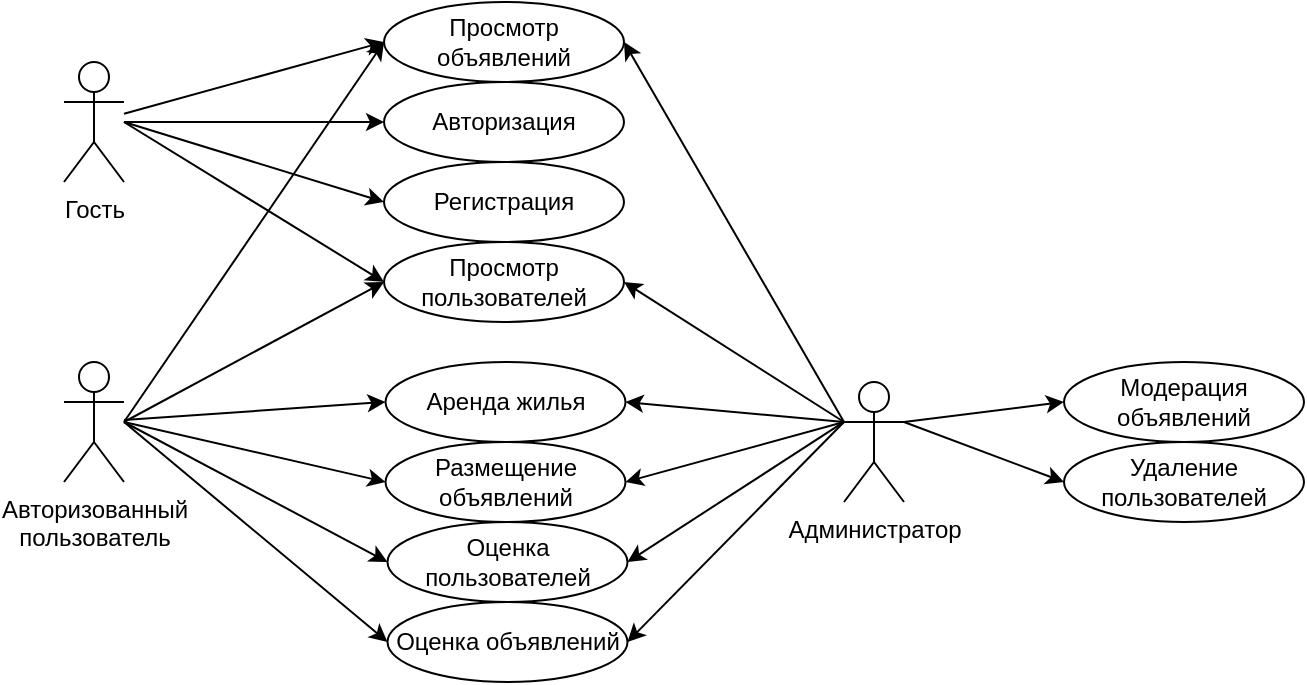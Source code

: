 <mxfile version="21.2.1" type="device" pages="5">
  <diagram id="4vebmYVOx7jHdbjQ3ro9" name="use-case">
    <mxGraphModel dx="1194" dy="502" grid="1" gridSize="10" guides="1" tooltips="1" connect="1" arrows="1" fold="1" page="1" pageScale="1" pageWidth="827" pageHeight="1169" math="0" shadow="0">
      <root>
        <mxCell id="0" />
        <mxCell id="1" parent="0" />
        <mxCell id="RCFSjDSiM6SKMUvU80vW-1" value="Гость" style="shape=umlActor;verticalLabelPosition=bottom;verticalAlign=top;html=1;outlineConnect=0;labelBackgroundColor=none;rounded=0;" parent="1" vertex="1">
          <mxGeometry x="40" y="30" width="30" height="60" as="geometry" />
        </mxCell>
        <mxCell id="RCFSjDSiM6SKMUvU80vW-6" value="Просмотр объявлений" style="ellipse;whiteSpace=wrap;html=1;labelBackgroundColor=none;rounded=0;" parent="1" vertex="1">
          <mxGeometry x="200" width="120" height="40" as="geometry" />
        </mxCell>
        <mxCell id="RCFSjDSiM6SKMUvU80vW-7" value="Авторизация" style="ellipse;whiteSpace=wrap;html=1;labelBackgroundColor=none;rounded=0;" parent="1" vertex="1">
          <mxGeometry x="200" y="40" width="120" height="40" as="geometry" />
        </mxCell>
        <mxCell id="RCFSjDSiM6SKMUvU80vW-8" value="Регистрация" style="ellipse;whiteSpace=wrap;html=1;labelBackgroundColor=none;rounded=0;" parent="1" vertex="1">
          <mxGeometry x="200" y="80" width="120" height="40" as="geometry" />
        </mxCell>
        <mxCell id="RCFSjDSiM6SKMUvU80vW-9" value="Просмотр пользователей" style="ellipse;whiteSpace=wrap;html=1;labelBackgroundColor=none;rounded=0;" parent="1" vertex="1">
          <mxGeometry x="200" y="120" width="120" height="40" as="geometry" />
        </mxCell>
        <mxCell id="RCFSjDSiM6SKMUvU80vW-24" value="Авторизованный&lt;br&gt;пользователь" style="shape=umlActor;verticalLabelPosition=bottom;verticalAlign=top;html=1;outlineConnect=0;labelBackgroundColor=none;rounded=0;" parent="1" vertex="1">
          <mxGeometry x="40" y="180" width="30" height="60" as="geometry" />
        </mxCell>
        <mxCell id="RCFSjDSiM6SKMUvU80vW-26" value="Аренда жилья" style="ellipse;whiteSpace=wrap;html=1;labelBackgroundColor=none;rounded=0;" parent="1" vertex="1">
          <mxGeometry x="200.75" y="180" width="120" height="40" as="geometry" />
        </mxCell>
        <mxCell id="RCFSjDSiM6SKMUvU80vW-27" value="Размещение объявлений" style="ellipse;whiteSpace=wrap;html=1;labelBackgroundColor=none;rounded=0;" parent="1" vertex="1">
          <mxGeometry x="200.75" y="220" width="120" height="40" as="geometry" />
        </mxCell>
        <mxCell id="RCFSjDSiM6SKMUvU80vW-35" value="Оценка пользователей" style="ellipse;whiteSpace=wrap;html=1;labelBackgroundColor=none;rounded=0;" parent="1" vertex="1">
          <mxGeometry x="201.75" y="260" width="120" height="40" as="geometry" />
        </mxCell>
        <mxCell id="RCFSjDSiM6SKMUvU80vW-36" value="Оценка объявлений" style="ellipse;whiteSpace=wrap;html=1;labelBackgroundColor=none;rounded=0;" parent="1" vertex="1">
          <mxGeometry x="201.75" y="300" width="120" height="40" as="geometry" />
        </mxCell>
        <mxCell id="RCFSjDSiM6SKMUvU80vW-40" value="Администратор" style="shape=umlActor;verticalLabelPosition=bottom;verticalAlign=top;html=1;outlineConnect=0;labelBackgroundColor=none;rounded=0;" parent="1" vertex="1">
          <mxGeometry x="430" y="190" width="30" height="60" as="geometry" />
        </mxCell>
        <mxCell id="RCFSjDSiM6SKMUvU80vW-72" value="Модерация объявлений" style="ellipse;whiteSpace=wrap;html=1;labelBackgroundColor=none;rounded=0;" parent="1" vertex="1">
          <mxGeometry x="540" y="180" width="120" height="40" as="geometry" />
        </mxCell>
        <mxCell id="RCFSjDSiM6SKMUvU80vW-73" value="Удаление пользователей" style="ellipse;whiteSpace=wrap;html=1;labelBackgroundColor=none;rounded=0;" parent="1" vertex="1">
          <mxGeometry x="540" y="220" width="120" height="40" as="geometry" />
        </mxCell>
        <mxCell id="biiLZAILqFwEF-6pLjv4-3" value="" style="endArrow=classic;html=1;rounded=0;entryX=0;entryY=0.5;entryDx=0;entryDy=0;" parent="1" source="RCFSjDSiM6SKMUvU80vW-1" target="RCFSjDSiM6SKMUvU80vW-6" edge="1">
          <mxGeometry width="50" height="50" relative="1" as="geometry">
            <mxPoint x="100" y="70" as="sourcePoint" />
            <mxPoint x="440" y="200" as="targetPoint" />
          </mxGeometry>
        </mxCell>
        <mxCell id="biiLZAILqFwEF-6pLjv4-4" value="" style="endArrow=classic;html=1;rounded=0;entryX=0;entryY=0.5;entryDx=0;entryDy=0;" parent="1" target="RCFSjDSiM6SKMUvU80vW-7" edge="1">
          <mxGeometry width="50" height="50" relative="1" as="geometry">
            <mxPoint x="70" y="60" as="sourcePoint" />
            <mxPoint x="210" y="30" as="targetPoint" />
          </mxGeometry>
        </mxCell>
        <mxCell id="biiLZAILqFwEF-6pLjv4-5" value="" style="endArrow=classic;html=1;rounded=0;entryX=0;entryY=0.5;entryDx=0;entryDy=0;" parent="1" target="RCFSjDSiM6SKMUvU80vW-8" edge="1">
          <mxGeometry width="50" height="50" relative="1" as="geometry">
            <mxPoint x="70" y="60" as="sourcePoint" />
            <mxPoint x="220" y="40" as="targetPoint" />
          </mxGeometry>
        </mxCell>
        <mxCell id="biiLZAILqFwEF-6pLjv4-6" value="" style="endArrow=classic;html=1;rounded=0;entryX=0;entryY=0.5;entryDx=0;entryDy=0;" parent="1" target="RCFSjDSiM6SKMUvU80vW-9" edge="1">
          <mxGeometry width="50" height="50" relative="1" as="geometry">
            <mxPoint x="70" y="60" as="sourcePoint" />
            <mxPoint x="230" y="50" as="targetPoint" />
          </mxGeometry>
        </mxCell>
        <mxCell id="biiLZAILqFwEF-6pLjv4-7" value="" style="endArrow=classic;html=1;rounded=0;entryX=0;entryY=0.5;entryDx=0;entryDy=0;" parent="1" source="RCFSjDSiM6SKMUvU80vW-24" target="RCFSjDSiM6SKMUvU80vW-26" edge="1">
          <mxGeometry width="50" height="50" relative="1" as="geometry">
            <mxPoint x="110" y="96" as="sourcePoint" />
            <mxPoint x="240" y="60" as="targetPoint" />
          </mxGeometry>
        </mxCell>
        <mxCell id="biiLZAILqFwEF-6pLjv4-8" value="" style="endArrow=classic;html=1;rounded=0;entryX=0;entryY=0.5;entryDx=0;entryDy=0;" parent="1" target="RCFSjDSiM6SKMUvU80vW-27" edge="1">
          <mxGeometry width="50" height="50" relative="1" as="geometry">
            <mxPoint x="70" y="210" as="sourcePoint" />
            <mxPoint x="250" y="70" as="targetPoint" />
          </mxGeometry>
        </mxCell>
        <mxCell id="biiLZAILqFwEF-6pLjv4-9" value="" style="endArrow=classic;html=1;rounded=0;entryX=0;entryY=0.5;entryDx=0;entryDy=0;" parent="1" target="RCFSjDSiM6SKMUvU80vW-35" edge="1">
          <mxGeometry width="50" height="50" relative="1" as="geometry">
            <mxPoint x="70" y="210" as="sourcePoint" />
            <mxPoint x="260" y="80" as="targetPoint" />
          </mxGeometry>
        </mxCell>
        <mxCell id="biiLZAILqFwEF-6pLjv4-10" value="" style="endArrow=classic;html=1;rounded=0;entryX=0;entryY=0.5;entryDx=0;entryDy=0;" parent="1" target="RCFSjDSiM6SKMUvU80vW-36" edge="1">
          <mxGeometry width="50" height="50" relative="1" as="geometry">
            <mxPoint x="70" y="210" as="sourcePoint" />
            <mxPoint x="270" y="90" as="targetPoint" />
          </mxGeometry>
        </mxCell>
        <mxCell id="biiLZAILqFwEF-6pLjv4-16" value="" style="endArrow=classic;html=1;rounded=0;entryX=0;entryY=0.5;entryDx=0;entryDy=0;exitX=1;exitY=0.333;exitDx=0;exitDy=0;exitPerimeter=0;" parent="1" source="RCFSjDSiM6SKMUvU80vW-40" target="RCFSjDSiM6SKMUvU80vW-72" edge="1">
          <mxGeometry width="50" height="50" relative="1" as="geometry">
            <mxPoint x="460" y="300" as="sourcePoint" />
            <mxPoint x="591" y="291" as="targetPoint" />
          </mxGeometry>
        </mxCell>
        <mxCell id="biiLZAILqFwEF-6pLjv4-17" value="" style="endArrow=classic;html=1;rounded=0;entryX=0;entryY=0.5;entryDx=0;entryDy=0;" parent="1" target="RCFSjDSiM6SKMUvU80vW-73" edge="1">
          <mxGeometry width="50" height="50" relative="1" as="geometry">
            <mxPoint x="460" y="210" as="sourcePoint" />
            <mxPoint x="550" y="210" as="targetPoint" />
          </mxGeometry>
        </mxCell>
        <mxCell id="biiLZAILqFwEF-6pLjv4-18" value="" style="endArrow=classic;html=1;rounded=0;entryX=0;entryY=0.5;entryDx=0;entryDy=0;" parent="1" target="RCFSjDSiM6SKMUvU80vW-9" edge="1">
          <mxGeometry width="50" height="50" relative="1" as="geometry">
            <mxPoint x="70" y="210" as="sourcePoint" />
            <mxPoint x="211" y="210" as="targetPoint" />
          </mxGeometry>
        </mxCell>
        <mxCell id="biiLZAILqFwEF-6pLjv4-19" value="" style="endArrow=classic;html=1;rounded=0;entryX=0;entryY=0.5;entryDx=0;entryDy=0;" parent="1" target="RCFSjDSiM6SKMUvU80vW-6" edge="1">
          <mxGeometry width="50" height="50" relative="1" as="geometry">
            <mxPoint x="70" y="210" as="sourcePoint" />
            <mxPoint x="210" y="150" as="targetPoint" />
          </mxGeometry>
        </mxCell>
        <mxCell id="biiLZAILqFwEF-6pLjv4-20" value="" style="endArrow=classic;html=1;rounded=0;exitX=0;exitY=0.333;exitDx=0;exitDy=0;exitPerimeter=0;entryX=1;entryY=0.5;entryDx=0;entryDy=0;" parent="1" source="RCFSjDSiM6SKMUvU80vW-40" target="RCFSjDSiM6SKMUvU80vW-36" edge="1">
          <mxGeometry width="50" height="50" relative="1" as="geometry">
            <mxPoint x="470" y="220" as="sourcePoint" />
            <mxPoint x="410" y="280" as="targetPoint" />
          </mxGeometry>
        </mxCell>
        <mxCell id="biiLZAILqFwEF-6pLjv4-21" value="" style="endArrow=classic;html=1;rounded=0;exitX=0;exitY=0.333;exitDx=0;exitDy=0;exitPerimeter=0;entryX=1;entryY=0.5;entryDx=0;entryDy=0;" parent="1" source="RCFSjDSiM6SKMUvU80vW-40" target="RCFSjDSiM6SKMUvU80vW-35" edge="1">
          <mxGeometry width="50" height="50" relative="1" as="geometry">
            <mxPoint x="440" y="220" as="sourcePoint" />
            <mxPoint x="332" y="330" as="targetPoint" />
          </mxGeometry>
        </mxCell>
        <mxCell id="biiLZAILqFwEF-6pLjv4-22" value="" style="endArrow=classic;html=1;rounded=0;entryX=1;entryY=0.5;entryDx=0;entryDy=0;" parent="1" target="RCFSjDSiM6SKMUvU80vW-27" edge="1">
          <mxGeometry width="50" height="50" relative="1" as="geometry">
            <mxPoint x="430" y="210" as="sourcePoint" />
            <mxPoint x="340" y="240" as="targetPoint" />
          </mxGeometry>
        </mxCell>
        <mxCell id="biiLZAILqFwEF-6pLjv4-23" value="" style="endArrow=classic;html=1;rounded=0;entryX=1;entryY=0.5;entryDx=0;entryDy=0;" parent="1" target="RCFSjDSiM6SKMUvU80vW-26" edge="1">
          <mxGeometry width="50" height="50" relative="1" as="geometry">
            <mxPoint x="430" y="210" as="sourcePoint" />
            <mxPoint x="331" y="250" as="targetPoint" />
          </mxGeometry>
        </mxCell>
        <mxCell id="biiLZAILqFwEF-6pLjv4-24" value="" style="endArrow=classic;html=1;rounded=0;entryX=1;entryY=0.5;entryDx=0;entryDy=0;" parent="1" target="RCFSjDSiM6SKMUvU80vW-9" edge="1">
          <mxGeometry width="50" height="50" relative="1" as="geometry">
            <mxPoint x="430" y="210" as="sourcePoint" />
            <mxPoint x="331" y="210" as="targetPoint" />
          </mxGeometry>
        </mxCell>
        <mxCell id="biiLZAILqFwEF-6pLjv4-25" value="" style="endArrow=classic;html=1;rounded=0;entryX=1;entryY=0.5;entryDx=0;entryDy=0;" parent="1" target="RCFSjDSiM6SKMUvU80vW-6" edge="1">
          <mxGeometry width="50" height="50" relative="1" as="geometry">
            <mxPoint x="430" y="210" as="sourcePoint" />
            <mxPoint x="360" y="50" as="targetPoint" />
          </mxGeometry>
        </mxCell>
      </root>
    </mxGraphModel>
  </diagram>
  <diagram id="R2lEEEUBdFMjLlhIrx00" name="ER">
    <mxGraphModel dx="1194" dy="502" grid="1" gridSize="5" guides="1" tooltips="1" connect="1" arrows="1" fold="1" page="1" pageScale="1" pageWidth="850" pageHeight="1100" math="0" shadow="0" extFonts="Permanent Marker^https://fonts.googleapis.com/css?family=Permanent+Marker">
      <root>
        <mxCell id="0" />
        <mxCell id="1" parent="0" />
        <mxCell id="uL5LuhKGqLXl_wiLVlIq-5" value="" style="edgeStyle=orthogonalEdgeStyle;rounded=0;orthogonalLoop=1;jettySize=auto;html=1;endArrow=none;endFill=0;" parent="1" source="JnP95hZawI-X1WhkwSoz-1" target="uL5LuhKGqLXl_wiLVlIq-4" edge="1">
          <mxGeometry relative="1" as="geometry" />
        </mxCell>
        <mxCell id="kxwmolaSTCglCqQh5Oki-24" style="edgeStyle=orthogonalEdgeStyle;rounded=0;orthogonalLoop=1;jettySize=auto;html=1;exitX=1;exitY=0.5;exitDx=0;exitDy=0;endArrow=none;endFill=0;" parent="1" source="CJ915dAGNoTUdretTqbq-1" edge="1">
          <mxGeometry relative="1" as="geometry">
            <mxPoint x="420" y="260" as="targetPoint" />
          </mxGeometry>
        </mxCell>
        <mxCell id="JnP95hZawI-X1WhkwSoz-1" value="Объявление" style="rounded=0;whiteSpace=wrap;html=1;" parent="1" vertex="1">
          <mxGeometry x="140" y="240" width="90" height="40" as="geometry" />
        </mxCell>
        <mxCell id="JnP95hZawI-X1WhkwSoz-9" style="edgeStyle=orthogonalEdgeStyle;rounded=0;orthogonalLoop=1;jettySize=auto;html=1;exitX=1;exitY=0.5;exitDx=0;exitDy=0;endArrow=none;endFill=0;" parent="1" source="JnP95hZawI-X1WhkwSoz-5" edge="1">
          <mxGeometry relative="1" as="geometry">
            <mxPoint x="185" y="105" as="targetPoint" />
          </mxGeometry>
        </mxCell>
        <mxCell id="JnP95hZawI-X1WhkwSoz-5" value="Описание" style="ellipse;whiteSpace=wrap;html=1;" parent="1" vertex="1">
          <mxGeometry x="40" y="85" width="100" height="40" as="geometry" />
        </mxCell>
        <mxCell id="JnP95hZawI-X1WhkwSoz-10" style="edgeStyle=orthogonalEdgeStyle;rounded=0;orthogonalLoop=1;jettySize=auto;html=1;exitX=1;exitY=0.5;exitDx=0;exitDy=0;endArrow=none;endFill=0;" parent="1" source="JnP95hZawI-X1WhkwSoz-6" edge="1">
          <mxGeometry relative="1" as="geometry">
            <mxPoint x="185" y="155" as="targetPoint" />
          </mxGeometry>
        </mxCell>
        <mxCell id="JnP95hZawI-X1WhkwSoz-6" value="Цена" style="ellipse;whiteSpace=wrap;html=1;" parent="1" vertex="1">
          <mxGeometry x="40" y="135" width="100" height="40" as="geometry" />
        </mxCell>
        <mxCell id="JnP95hZawI-X1WhkwSoz-11" style="edgeStyle=orthogonalEdgeStyle;rounded=0;orthogonalLoop=1;jettySize=auto;html=1;exitX=1;exitY=0.5;exitDx=0;exitDy=0;endArrow=none;endFill=0;" parent="1" source="JnP95hZawI-X1WhkwSoz-7" edge="1">
          <mxGeometry relative="1" as="geometry">
            <mxPoint x="185" y="205" as="targetPoint" />
          </mxGeometry>
        </mxCell>
        <mxCell id="JnP95hZawI-X1WhkwSoz-7" value="id" style="ellipse;whiteSpace=wrap;html=1;" parent="1" vertex="1">
          <mxGeometry x="40" y="185" width="100" height="40" as="geometry" />
        </mxCell>
        <mxCell id="JnP95hZawI-X1WhkwSoz-8" value="" style="endArrow=none;html=1;rounded=0;exitX=0.5;exitY=0;exitDx=0;exitDy=0;" parent="1" source="JnP95hZawI-X1WhkwSoz-1" edge="1">
          <mxGeometry width="50" height="50" relative="1" as="geometry">
            <mxPoint x="180" y="285" as="sourcePoint" />
            <mxPoint x="185" y="105" as="targetPoint" />
          </mxGeometry>
        </mxCell>
        <mxCell id="kxwmolaSTCglCqQh5Oki-15" style="edgeStyle=orthogonalEdgeStyle;rounded=0;orthogonalLoop=1;jettySize=auto;html=1;exitX=0;exitY=0.5;exitDx=0;exitDy=0;endArrow=none;endFill=0;" parent="1" source="JnP95hZawI-X1WhkwSoz-18" edge="1">
          <mxGeometry relative="1" as="geometry">
            <mxPoint x="185" y="155" as="targetPoint" />
          </mxGeometry>
        </mxCell>
        <mxCell id="JnP95hZawI-X1WhkwSoz-18" value="Рейтинг" style="ellipse;whiteSpace=wrap;html=1;" parent="1" vertex="1">
          <mxGeometry x="220" y="135" width="100" height="40" as="geometry" />
        </mxCell>
        <mxCell id="kxwmolaSTCglCqQh5Oki-12" style="edgeStyle=orthogonalEdgeStyle;rounded=0;orthogonalLoop=1;jettySize=auto;html=1;exitX=0;exitY=0.5;exitDx=0;exitDy=0;endArrow=none;endFill=0;" parent="1" source="uL5LuhKGqLXl_wiLVlIq-1" edge="1">
          <mxGeometry relative="1" as="geometry">
            <mxPoint x="185" y="205" as="targetPoint" />
          </mxGeometry>
        </mxCell>
        <mxCell id="uL5LuhKGqLXl_wiLVlIq-1" value="Адрес" style="ellipse;whiteSpace=wrap;html=1;" parent="1" vertex="1">
          <mxGeometry x="220" y="185" width="100" height="40" as="geometry" />
        </mxCell>
        <mxCell id="kxwmolaSTCglCqQh5Oki-2" value="" style="edgeStyle=orthogonalEdgeStyle;rounded=0;orthogonalLoop=1;jettySize=auto;html=1;endArrow=none;endFill=0;entryX=0.5;entryY=0;entryDx=0;entryDy=0;" parent="1" source="uL5LuhKGqLXl_wiLVlIq-4" target="kxwmolaSTCglCqQh5Oki-3" edge="1">
          <mxGeometry relative="1" as="geometry">
            <mxPoint x="185" y="465" as="targetPoint" />
          </mxGeometry>
        </mxCell>
        <mxCell id="uL5LuhKGqLXl_wiLVlIq-4" value="Размещает" style="rhombus;whiteSpace=wrap;html=1;rounded=0;" parent="1" vertex="1">
          <mxGeometry x="145" y="300" width="80" height="80" as="geometry" />
        </mxCell>
        <mxCell id="kxwmolaSTCglCqQh5Oki-9" style="edgeStyle=orthogonalEdgeStyle;rounded=0;orthogonalLoop=1;jettySize=auto;html=1;exitX=0.5;exitY=1;exitDx=0;exitDy=0;endArrow=none;endFill=0;" parent="1" source="kxwmolaSTCglCqQh5Oki-3" edge="1">
          <mxGeometry relative="1" as="geometry">
            <mxPoint x="185" y="580" as="targetPoint" />
          </mxGeometry>
        </mxCell>
        <mxCell id="kxwmolaSTCglCqQh5Oki-3" value="Пользователь" style="rounded=0;whiteSpace=wrap;html=1;" parent="1" vertex="1">
          <mxGeometry x="140" y="400" width="90" height="40" as="geometry" />
        </mxCell>
        <mxCell id="kxwmolaSTCglCqQh5Oki-5" value="Логин" style="ellipse;whiteSpace=wrap;html=1;" parent="1" vertex="1">
          <mxGeometry x="40" y="460" width="100" height="40" as="geometry" />
        </mxCell>
        <mxCell id="kxwmolaSTCglCqQh5Oki-6" value="Пароль" style="ellipse;whiteSpace=wrap;html=1;" parent="1" vertex="1">
          <mxGeometry x="40" y="510" width="100" height="40" as="geometry" />
        </mxCell>
        <mxCell id="kxwmolaSTCglCqQh5Oki-10" style="edgeStyle=orthogonalEdgeStyle;rounded=0;orthogonalLoop=1;jettySize=auto;html=1;exitX=0;exitY=0.5;exitDx=0;exitDy=0;entryX=1;entryY=0.5;entryDx=0;entryDy=0;endArrow=none;endFill=0;" parent="1" source="kxwmolaSTCglCqQh5Oki-7" target="kxwmolaSTCglCqQh5Oki-6" edge="1">
          <mxGeometry relative="1" as="geometry" />
        </mxCell>
        <mxCell id="kxwmolaSTCglCqQh5Oki-7" value="id" style="ellipse;whiteSpace=wrap;html=1;" parent="1" vertex="1">
          <mxGeometry x="225" y="510" width="100" height="40" as="geometry" />
        </mxCell>
        <mxCell id="kxwmolaSTCglCqQh5Oki-11" style="edgeStyle=orthogonalEdgeStyle;rounded=0;orthogonalLoop=1;jettySize=auto;html=1;exitX=0;exitY=0.5;exitDx=0;exitDy=0;entryX=1;entryY=0.5;entryDx=0;entryDy=0;endArrow=none;endFill=0;" parent="1" source="kxwmolaSTCglCqQh5Oki-8" target="kxwmolaSTCglCqQh5Oki-5" edge="1">
          <mxGeometry relative="1" as="geometry" />
        </mxCell>
        <mxCell id="kxwmolaSTCglCqQh5Oki-8" value="Права доступа" style="ellipse;whiteSpace=wrap;html=1;" parent="1" vertex="1">
          <mxGeometry x="225" y="460" width="100" height="40" as="geometry" />
        </mxCell>
        <mxCell id="kxwmolaSTCglCqQh5Oki-13" value="1" style="text;html=1;align=center;verticalAlign=middle;resizable=0;points=[];autosize=1;strokeColor=none;fillColor=none;" parent="1" vertex="1">
          <mxGeometry x="186" y="370" width="30" height="30" as="geometry" />
        </mxCell>
        <mxCell id="kxwmolaSTCglCqQh5Oki-14" value="М" style="text;html=1;align=center;verticalAlign=middle;resizable=0;points=[];autosize=1;strokeColor=none;fillColor=none;" parent="1" vertex="1">
          <mxGeometry x="191" y="275" width="30" height="30" as="geometry" />
        </mxCell>
        <mxCell id="kxwmolaSTCglCqQh5Oki-17" style="edgeStyle=orthogonalEdgeStyle;rounded=0;orthogonalLoop=1;jettySize=auto;html=1;exitX=0;exitY=0.5;exitDx=0;exitDy=0;endArrow=none;endFill=0;" parent="1" source="kxwmolaSTCglCqQh5Oki-16" edge="1">
          <mxGeometry relative="1" as="geometry">
            <mxPoint x="185" y="105" as="targetPoint" />
          </mxGeometry>
        </mxCell>
        <mxCell id="kxwmolaSTCglCqQh5Oki-16" value="id владельца" style="ellipse;whiteSpace=wrap;html=1;" parent="1" vertex="1">
          <mxGeometry x="220" y="85" width="100" height="40" as="geometry" />
        </mxCell>
        <mxCell id="kxwmolaSTCglCqQh5Oki-30" style="edgeStyle=orthogonalEdgeStyle;rounded=0;orthogonalLoop=1;jettySize=auto;html=1;exitX=1;exitY=0.5;exitDx=0;exitDy=0;entryX=0;entryY=0.5;entryDx=0;entryDy=0;endArrow=none;endFill=0;" parent="1" target="kxwmolaSTCglCqQh5Oki-29" edge="1">
          <mxGeometry relative="1" as="geometry">
            <mxPoint x="420" y="260" as="sourcePoint" />
          </mxGeometry>
        </mxCell>
        <mxCell id="kxwmolaSTCglCqQh5Oki-28" style="edgeStyle=orthogonalEdgeStyle;rounded=0;orthogonalLoop=1;jettySize=auto;html=1;exitX=0;exitY=0.5;exitDx=0;exitDy=0;endArrow=none;endFill=0;" parent="1" source="kxwmolaSTCglCqQh5Oki-27" edge="1">
          <mxGeometry relative="1" as="geometry">
            <mxPoint x="185" y="580" as="targetPoint" />
          </mxGeometry>
        </mxCell>
        <mxCell id="kxwmolaSTCglCqQh5Oki-27" value="Рейтинг" style="ellipse;whiteSpace=wrap;html=1;" parent="1" vertex="1">
          <mxGeometry x="225" y="560" width="100" height="40" as="geometry" />
        </mxCell>
        <mxCell id="kxwmolaSTCglCqQh5Oki-42" style="edgeStyle=orthogonalEdgeStyle;rounded=0;orthogonalLoop=1;jettySize=auto;html=1;exitX=0.5;exitY=0;exitDx=0;exitDy=0;endArrow=none;endFill=0;" parent="1" source="kxwmolaSTCglCqQh5Oki-29" edge="1">
          <mxGeometry relative="1" as="geometry">
            <mxPoint x="540" y="85" as="targetPoint" />
          </mxGeometry>
        </mxCell>
        <mxCell id="kxwmolaSTCglCqQh5Oki-29" value="Аренда" style="rounded=0;whiteSpace=wrap;html=1;" parent="1" vertex="1">
          <mxGeometry x="495" y="240" width="90" height="40" as="geometry" />
        </mxCell>
        <mxCell id="kxwmolaSTCglCqQh5Oki-44" style="edgeStyle=orthogonalEdgeStyle;rounded=0;orthogonalLoop=1;jettySize=auto;html=1;exitX=1;exitY=0.5;exitDx=0;exitDy=0;entryX=0;entryY=0.5;entryDx=0;entryDy=0;endArrow=none;endFill=0;" parent="1" source="kxwmolaSTCglCqQh5Oki-31" target="kxwmolaSTCglCqQh5Oki-34" edge="1">
          <mxGeometry relative="1" as="geometry" />
        </mxCell>
        <mxCell id="kxwmolaSTCglCqQh5Oki-31" value="Дата начала" style="ellipse;whiteSpace=wrap;html=1;" parent="1" vertex="1">
          <mxGeometry x="395" y="165" width="100" height="40" as="geometry" />
        </mxCell>
        <mxCell id="kxwmolaSTCglCqQh5Oki-45" style="edgeStyle=orthogonalEdgeStyle;rounded=0;orthogonalLoop=1;jettySize=auto;html=1;exitX=1;exitY=0.5;exitDx=0;exitDy=0;endArrow=none;endFill=0;" parent="1" source="kxwmolaSTCglCqQh5Oki-32" edge="1">
          <mxGeometry relative="1" as="geometry">
            <mxPoint x="540" y="135.158" as="targetPoint" />
          </mxGeometry>
        </mxCell>
        <mxCell id="kxwmolaSTCglCqQh5Oki-32" value="Дата конца" style="ellipse;whiteSpace=wrap;html=1;" parent="1" vertex="1">
          <mxGeometry x="395" y="115" width="100" height="40" as="geometry" />
        </mxCell>
        <mxCell id="kxwmolaSTCglCqQh5Oki-43" style="edgeStyle=orthogonalEdgeStyle;rounded=0;orthogonalLoop=1;jettySize=auto;html=1;exitX=1;exitY=0.5;exitDx=0;exitDy=0;endArrow=none;endFill=0;" parent="1" source="kxwmolaSTCglCqQh5Oki-33" edge="1">
          <mxGeometry relative="1" as="geometry">
            <mxPoint x="540" y="84.632" as="targetPoint" />
          </mxGeometry>
        </mxCell>
        <mxCell id="kxwmolaSTCglCqQh5Oki-33" value="id пользователя" style="ellipse;whiteSpace=wrap;html=1;" parent="1" vertex="1">
          <mxGeometry x="395" y="65" width="100" height="40" as="geometry" />
        </mxCell>
        <mxCell id="kxwmolaSTCglCqQh5Oki-34" value="id жилья" style="ellipse;whiteSpace=wrap;html=1;" parent="1" vertex="1">
          <mxGeometry x="585" y="165" width="100" height="40" as="geometry" />
        </mxCell>
        <mxCell id="kxwmolaSTCglCqQh5Oki-36" value="M" style="text;html=1;align=center;verticalAlign=middle;resizable=0;points=[];autosize=1;strokeColor=none;fillColor=none;" parent="1" vertex="1">
          <mxGeometry x="405" y="220" width="30" height="30" as="geometry" />
        </mxCell>
        <mxCell id="kxwmolaSTCglCqQh5Oki-38" style="edgeStyle=orthogonalEdgeStyle;rounded=0;orthogonalLoop=1;jettySize=auto;html=1;exitX=0;exitY=0.5;exitDx=0;exitDy=0;entryX=1;entryY=0.5;entryDx=0;entryDy=0;endArrow=none;endFill=0;" parent="1" source="kxwmolaSTCglCqQh5Oki-37" target="kxwmolaSTCglCqQh5Oki-3" edge="1">
          <mxGeometry relative="1" as="geometry" />
        </mxCell>
        <mxCell id="kxwmolaSTCglCqQh5Oki-39" style="edgeStyle=orthogonalEdgeStyle;rounded=0;orthogonalLoop=1;jettySize=auto;html=1;exitX=1;exitY=0.5;exitDx=0;exitDy=0;entryX=0.5;entryY=1;entryDx=0;entryDy=0;endArrow=none;endFill=0;" parent="1" source="kxwmolaSTCglCqQh5Oki-37" target="kxwmolaSTCglCqQh5Oki-29" edge="1">
          <mxGeometry relative="1" as="geometry" />
        </mxCell>
        <mxCell id="kxwmolaSTCglCqQh5Oki-37" value="арендует" style="rhombus;whiteSpace=wrap;html=1;rounded=0;" parent="1" vertex="1">
          <mxGeometry x="335" y="380" width="80" height="80" as="geometry" />
        </mxCell>
        <mxCell id="kxwmolaSTCglCqQh5Oki-40" value="1" style="text;html=1;align=center;verticalAlign=middle;resizable=0;points=[];autosize=1;strokeColor=none;fillColor=none;" parent="1" vertex="1">
          <mxGeometry x="311" y="375" width="30" height="30" as="geometry" />
        </mxCell>
        <mxCell id="kxwmolaSTCglCqQh5Oki-41" value="М" style="text;html=1;align=center;verticalAlign=middle;resizable=0;points=[];autosize=1;strokeColor=none;fillColor=none;" parent="1" vertex="1">
          <mxGeometry x="405" y="375" width="30" height="30" as="geometry" />
        </mxCell>
        <mxCell id="CJ915dAGNoTUdretTqbq-2" value="" style="edgeStyle=orthogonalEdgeStyle;rounded=0;orthogonalLoop=1;jettySize=auto;html=1;exitX=1;exitY=0.5;exitDx=0;exitDy=0;endArrow=none;endFill=0;" parent="1" source="JnP95hZawI-X1WhkwSoz-1" target="CJ915dAGNoTUdretTqbq-1" edge="1">
          <mxGeometry relative="1" as="geometry">
            <mxPoint x="420" y="260" as="targetPoint" />
            <mxPoint x="230" y="260" as="sourcePoint" />
          </mxGeometry>
        </mxCell>
        <mxCell id="CJ915dAGNoTUdretTqbq-1" value="бронирует" style="rhombus;whiteSpace=wrap;html=1;rounded=0;" parent="1" vertex="1">
          <mxGeometry x="325" y="220" width="80" height="80" as="geometry" />
        </mxCell>
        <mxCell id="gT2PxaS9LJgXekd4oeLf-3" style="edgeStyle=orthogonalEdgeStyle;rounded=0;orthogonalLoop=1;jettySize=auto;html=1;exitX=0;exitY=0.5;exitDx=0;exitDy=0;endArrow=none;endFill=0;" parent="1" source="gT2PxaS9LJgXekd4oeLf-2" edge="1">
          <mxGeometry relative="1" as="geometry">
            <mxPoint x="185" y="105" as="targetPoint" />
          </mxGeometry>
        </mxCell>
        <mxCell id="gT2PxaS9LJgXekd4oeLf-2" value="Одобрено (да/нет)" style="ellipse;whiteSpace=wrap;html=1;" parent="1" vertex="1">
          <mxGeometry x="221" y="35" width="100" height="40" as="geometry" />
        </mxCell>
        <mxCell id="c8ohPzpMTwUdMeZKBApB-1" value="1" style="text;html=1;align=center;verticalAlign=middle;resizable=0;points=[];autosize=1;strokeColor=none;fillColor=none;" parent="1" vertex="1">
          <mxGeometry x="311" y="220" width="30" height="30" as="geometry" />
        </mxCell>
      </root>
    </mxGraphModel>
  </diagram>
  <diagram id="TbEw0M4sUo_zcseSTE-e" name="bpmn">
    <mxGraphModel dx="2021" dy="502" grid="1" gridSize="5" guides="1" tooltips="1" connect="1" arrows="1" fold="1" page="1" pageScale="1" pageWidth="827" pageHeight="1169" math="0" shadow="0">
      <root>
        <mxCell id="0" />
        <mxCell id="1" parent="0" />
        <mxCell id="zHFYui1675vwk1UhFQGu-3" value="" style="edgeStyle=orthogonalEdgeStyle;rounded=0;orthogonalLoop=1;jettySize=auto;html=1;endArrow=classic;endFill=1;startArrow=none;startFill=0;" parent="1" source="zHFYui1675vwk1UhFQGu-1" target="zHFYui1675vwk1UhFQGu-2" edge="1">
          <mxGeometry relative="1" as="geometry" />
        </mxCell>
        <mxCell id="zHFYui1675vwk1UhFQGu-1" value="" style="ellipse;whiteSpace=wrap;html=1;aspect=fixed;" parent="1" vertex="1">
          <mxGeometry x="20" y="20" width="50" height="50" as="geometry" />
        </mxCell>
        <mxCell id="zHFYui1675vwk1UhFQGu-8" style="edgeStyle=orthogonalEdgeStyle;rounded=0;orthogonalLoop=1;jettySize=auto;html=1;exitX=1;exitY=0.5;exitDx=0;exitDy=0;startArrow=none;startFill=0;endArrow=classic;endFill=1;entryX=0;entryY=0.5;entryDx=0;entryDy=0;entryPerimeter=0;" parent="1" source="zHFYui1675vwk1UhFQGu-2" target="zHFYui1675vwk1UhFQGu-13" edge="1">
          <mxGeometry relative="1" as="geometry">
            <mxPoint x="235" y="45" as="targetPoint" />
          </mxGeometry>
        </mxCell>
        <mxCell id="zHFYui1675vwk1UhFQGu-2" value="Проверка данных пользователя" style="whiteSpace=wrap;html=1;rounded=1;glass=0;shadow=0;" parent="1" vertex="1">
          <mxGeometry x="100" y="20" width="110" height="50" as="geometry" />
        </mxCell>
        <mxCell id="zHFYui1675vwk1UhFQGu-4" value="Вход в &lt;br&gt;систему" style="text;html=1;align=center;verticalAlign=middle;resizable=0;points=[];autosize=1;strokeColor=none;fillColor=none;" parent="1" vertex="1">
          <mxGeometry x="12.5" y="70" width="65" height="45" as="geometry" />
        </mxCell>
        <mxCell id="zHFYui1675vwk1UhFQGu-11" style="edgeStyle=orthogonalEdgeStyle;rounded=0;orthogonalLoop=1;jettySize=auto;html=1;exitX=0.5;exitY=1;exitDx=0;exitDy=0;exitPerimeter=0;entryX=0;entryY=0.5;entryDx=0;entryDy=0;startArrow=none;startFill=0;endArrow=classic;endFill=1;" parent="1" source="zHFYui1675vwk1UhFQGu-13" target="zHFYui1675vwk1UhFQGu-10" edge="1">
          <mxGeometry relative="1" as="geometry">
            <mxPoint x="282.5" y="72.5" as="sourcePoint" />
          </mxGeometry>
        </mxCell>
        <mxCell id="zHFYui1675vwk1UhFQGu-12" style="edgeStyle=orthogonalEdgeStyle;rounded=0;orthogonalLoop=1;jettySize=auto;html=1;exitX=1;exitY=0.5;exitDx=0;exitDy=0;exitPerimeter=0;entryX=0;entryY=0.5;entryDx=0;entryDy=0;startArrow=none;startFill=0;endArrow=classic;endFill=1;" parent="1" source="zHFYui1675vwk1UhFQGu-13" target="zHFYui1675vwk1UhFQGu-9" edge="1">
          <mxGeometry relative="1" as="geometry">
            <mxPoint x="310" y="45" as="sourcePoint" />
          </mxGeometry>
        </mxCell>
        <mxCell id="zHFYui1675vwk1UhFQGu-16" style="edgeStyle=orthogonalEdgeStyle;rounded=0;orthogonalLoop=1;jettySize=auto;html=1;exitX=1;exitY=0.5;exitDx=0;exitDy=0;entryX=0;entryY=0.5;entryDx=0;entryDy=0;entryPerimeter=0;startArrow=none;startFill=0;endArrow=classic;endFill=1;" parent="1" source="zHFYui1675vwk1UhFQGu-9" target="zHFYui1675vwk1UhFQGu-14" edge="1">
          <mxGeometry relative="1" as="geometry" />
        </mxCell>
        <mxCell id="zHFYui1675vwk1UhFQGu-9" value="Вход в систему" style="whiteSpace=wrap;html=1;rounded=1;glass=0;shadow=0;" parent="1" vertex="1">
          <mxGeometry x="360" y="20" width="110" height="50" as="geometry" />
        </mxCell>
        <mxCell id="zHFYui1675vwk1UhFQGu-15" style="edgeStyle=orthogonalEdgeStyle;rounded=0;orthogonalLoop=1;jettySize=auto;html=1;exitX=1;exitY=0.5;exitDx=0;exitDy=0;entryX=0.5;entryY=1;entryDx=0;entryDy=0;entryPerimeter=0;startArrow=none;startFill=0;endArrow=classic;endFill=1;" parent="1" source="zHFYui1675vwk1UhFQGu-10" target="zHFYui1675vwk1UhFQGu-14" edge="1">
          <mxGeometry relative="1" as="geometry" />
        </mxCell>
        <mxCell id="zHFYui1675vwk1UhFQGu-10" value="Отказ в авторизации" style="whiteSpace=wrap;html=1;rounded=1;glass=0;shadow=0;" parent="1" vertex="1">
          <mxGeometry x="359" y="110" width="110" height="50" as="geometry" />
        </mxCell>
        <mxCell id="zHFYui1675vwk1UhFQGu-13" value="" style="points=[[0.25,0.25,0],[0.5,0,0],[0.75,0.25,0],[1,0.5,0],[0.75,0.75,0],[0.5,1,0],[0.25,0.75,0],[0,0.5,0]];shape=mxgraph.bpmn.gateway2;html=1;verticalLabelPosition=bottom;labelBackgroundColor=#ffffff;verticalAlign=top;align=center;perimeter=rhombusPerimeter;outlineConnect=0;outline=none;symbol=none;gwType=exclusive;rounded=1;shadow=0;glass=0;sketch=0;" parent="1" vertex="1">
          <mxGeometry x="255" y="20" width="50" height="50" as="geometry" />
        </mxCell>
        <mxCell id="zHFYui1675vwk1UhFQGu-18" style="edgeStyle=orthogonalEdgeStyle;rounded=0;orthogonalLoop=1;jettySize=auto;html=1;exitX=1;exitY=0.5;exitDx=0;exitDy=0;exitPerimeter=0;entryX=0;entryY=0.5;entryDx=0;entryDy=0;startArrow=none;startFill=0;endArrow=classic;endFill=1;" parent="1" source="zHFYui1675vwk1UhFQGu-14" target="zHFYui1675vwk1UhFQGu-17" edge="1">
          <mxGeometry relative="1" as="geometry" />
        </mxCell>
        <mxCell id="zHFYui1675vwk1UhFQGu-14" value="" style="points=[[0.25,0.25,0],[0.5,0,0],[0.75,0.25,0],[1,0.5,0],[0.75,0.75,0],[0.5,1,0],[0.25,0.75,0],[0,0.5,0]];shape=mxgraph.bpmn.gateway2;html=1;verticalLabelPosition=bottom;labelBackgroundColor=#ffffff;verticalAlign=top;align=center;perimeter=rhombusPerimeter;outlineConnect=0;outline=none;symbol=none;gwType=exclusive;rounded=1;shadow=0;glass=0;sketch=0;" parent="1" vertex="1">
          <mxGeometry x="525" y="20" width="50" height="50" as="geometry" />
        </mxCell>
        <mxCell id="zHFYui1675vwk1UhFQGu-17" value="" style="ellipse;whiteSpace=wrap;html=1;aspect=fixed;" parent="1" vertex="1">
          <mxGeometry x="630" y="20" width="50" height="50" as="geometry" />
        </mxCell>
        <mxCell id="zHFYui1675vwk1UhFQGu-19" value="" style="edgeStyle=orthogonalEdgeStyle;rounded=0;orthogonalLoop=1;jettySize=auto;html=1;endArrow=classic;endFill=1;startArrow=none;startFill=0;" parent="1" source="zHFYui1675vwk1UhFQGu-20" target="zHFYui1675vwk1UhFQGu-22" edge="1">
          <mxGeometry relative="1" as="geometry" />
        </mxCell>
        <mxCell id="zHFYui1675vwk1UhFQGu-20" value="" style="ellipse;whiteSpace=wrap;html=1;aspect=fixed;" parent="1" vertex="1">
          <mxGeometry x="20" y="195" width="50" height="50" as="geometry" />
        </mxCell>
        <mxCell id="zHFYui1675vwk1UhFQGu-36" style="edgeStyle=orthogonalEdgeStyle;rounded=0;orthogonalLoop=1;jettySize=auto;html=1;exitX=1;exitY=0.5;exitDx=0;exitDy=0;entryX=0;entryY=0.5;entryDx=0;entryDy=0;startArrow=none;startFill=0;endArrow=classic;endFill=1;" parent="1" source="zHFYui1675vwk1UhFQGu-22" target="zHFYui1675vwk1UhFQGu-35" edge="1">
          <mxGeometry relative="1" as="geometry" />
        </mxCell>
        <mxCell id="zHFYui1675vwk1UhFQGu-22" value="Ввод данных" style="whiteSpace=wrap;html=1;rounded=1;glass=0;shadow=0;" parent="1" vertex="1">
          <mxGeometry x="100" y="195" width="110" height="50" as="geometry" />
        </mxCell>
        <mxCell id="zHFYui1675vwk1UhFQGu-23" value="Запрос на &lt;br&gt;регистрацию" style="text;html=1;align=center;verticalAlign=middle;resizable=0;points=[];autosize=1;strokeColor=none;fillColor=none;" parent="1" vertex="1">
          <mxGeometry x="-2.5" y="245" width="95" height="45" as="geometry" />
        </mxCell>
        <mxCell id="zHFYui1675vwk1UhFQGu-24" style="edgeStyle=orthogonalEdgeStyle;rounded=0;orthogonalLoop=1;jettySize=auto;html=1;exitX=0.5;exitY=1;exitDx=0;exitDy=0;exitPerimeter=0;entryX=0;entryY=0.5;entryDx=0;entryDy=0;startArrow=none;startFill=0;endArrow=classic;endFill=1;" parent="1" source="zHFYui1675vwk1UhFQGu-30" target="zHFYui1675vwk1UhFQGu-29" edge="1">
          <mxGeometry relative="1" as="geometry">
            <mxPoint x="422.5" y="247.5" as="sourcePoint" />
          </mxGeometry>
        </mxCell>
        <mxCell id="zHFYui1675vwk1UhFQGu-25" style="edgeStyle=orthogonalEdgeStyle;rounded=0;orthogonalLoop=1;jettySize=auto;html=1;exitX=1;exitY=0.5;exitDx=0;exitDy=0;exitPerimeter=0;entryX=0;entryY=0.5;entryDx=0;entryDy=0;startArrow=none;startFill=0;endArrow=classic;endFill=1;" parent="1" source="zHFYui1675vwk1UhFQGu-30" target="zHFYui1675vwk1UhFQGu-27" edge="1">
          <mxGeometry relative="1" as="geometry">
            <mxPoint x="450" y="220" as="sourcePoint" />
          </mxGeometry>
        </mxCell>
        <mxCell id="zHFYui1675vwk1UhFQGu-26" style="edgeStyle=orthogonalEdgeStyle;rounded=0;orthogonalLoop=1;jettySize=auto;html=1;exitX=1;exitY=0.5;exitDx=0;exitDy=0;entryX=0;entryY=0.5;entryDx=0;entryDy=0;entryPerimeter=0;startArrow=none;startFill=0;endArrow=classic;endFill=1;" parent="1" source="zHFYui1675vwk1UhFQGu-27" target="zHFYui1675vwk1UhFQGu-32" edge="1">
          <mxGeometry relative="1" as="geometry" />
        </mxCell>
        <mxCell id="zHFYui1675vwk1UhFQGu-27" value="Успешная регистрация" style="whiteSpace=wrap;html=1;rounded=1;glass=0;shadow=0;" parent="1" vertex="1">
          <mxGeometry x="500" y="195" width="110" height="50" as="geometry" />
        </mxCell>
        <mxCell id="zHFYui1675vwk1UhFQGu-28" style="edgeStyle=orthogonalEdgeStyle;rounded=0;orthogonalLoop=1;jettySize=auto;html=1;exitX=1;exitY=0.5;exitDx=0;exitDy=0;entryX=0.5;entryY=1;entryDx=0;entryDy=0;entryPerimeter=0;startArrow=none;startFill=0;endArrow=classic;endFill=1;" parent="1" source="zHFYui1675vwk1UhFQGu-29" target="zHFYui1675vwk1UhFQGu-32" edge="1">
          <mxGeometry relative="1" as="geometry" />
        </mxCell>
        <mxCell id="zHFYui1675vwk1UhFQGu-29" value="Отказ в регистрации" style="whiteSpace=wrap;html=1;rounded=1;glass=0;shadow=0;" parent="1" vertex="1">
          <mxGeometry x="499" y="285" width="110" height="50" as="geometry" />
        </mxCell>
        <mxCell id="zHFYui1675vwk1UhFQGu-30" value="" style="points=[[0.25,0.25,0],[0.5,0,0],[0.75,0.25,0],[1,0.5,0],[0.75,0.75,0],[0.5,1,0],[0.25,0.75,0],[0,0.5,0]];shape=mxgraph.bpmn.gateway2;html=1;verticalLabelPosition=bottom;labelBackgroundColor=#ffffff;verticalAlign=top;align=center;perimeter=rhombusPerimeter;outlineConnect=0;outline=none;symbol=none;gwType=exclusive;rounded=1;shadow=0;glass=0;sketch=0;" parent="1" vertex="1">
          <mxGeometry x="395" y="195" width="50" height="50" as="geometry" />
        </mxCell>
        <mxCell id="zHFYui1675vwk1UhFQGu-31" style="edgeStyle=orthogonalEdgeStyle;rounded=0;orthogonalLoop=1;jettySize=auto;html=1;exitX=1;exitY=0.5;exitDx=0;exitDy=0;exitPerimeter=0;entryX=0;entryY=0.5;entryDx=0;entryDy=0;startArrow=none;startFill=0;endArrow=classic;endFill=1;" parent="1" source="zHFYui1675vwk1UhFQGu-32" target="zHFYui1675vwk1UhFQGu-33" edge="1">
          <mxGeometry relative="1" as="geometry" />
        </mxCell>
        <mxCell id="zHFYui1675vwk1UhFQGu-32" value="" style="points=[[0.25,0.25,0],[0.5,0,0],[0.75,0.25,0],[1,0.5,0],[0.75,0.75,0],[0.5,1,0],[0.25,0.75,0],[0,0.5,0]];shape=mxgraph.bpmn.gateway2;html=1;verticalLabelPosition=bottom;labelBackgroundColor=#ffffff;verticalAlign=top;align=center;perimeter=rhombusPerimeter;outlineConnect=0;outline=none;symbol=none;gwType=exclusive;rounded=1;shadow=0;glass=0;sketch=0;" parent="1" vertex="1">
          <mxGeometry x="665" y="195" width="50" height="50" as="geometry" />
        </mxCell>
        <mxCell id="zHFYui1675vwk1UhFQGu-33" value="" style="ellipse;whiteSpace=wrap;html=1;aspect=fixed;" parent="1" vertex="1">
          <mxGeometry x="770" y="195" width="50" height="50" as="geometry" />
        </mxCell>
        <mxCell id="zHFYui1675vwk1UhFQGu-37" style="edgeStyle=orthogonalEdgeStyle;rounded=0;orthogonalLoop=1;jettySize=auto;html=1;exitX=1;exitY=0.5;exitDx=0;exitDy=0;entryX=0;entryY=0.5;entryDx=0;entryDy=0;entryPerimeter=0;startArrow=none;startFill=0;endArrow=classic;endFill=1;" parent="1" source="zHFYui1675vwk1UhFQGu-35" target="zHFYui1675vwk1UhFQGu-30" edge="1">
          <mxGeometry relative="1" as="geometry" />
        </mxCell>
        <mxCell id="zHFYui1675vwk1UhFQGu-35" value="&lt;font style=&quot;font-size: 12px;&quot;&gt;Проверка, что&lt;br&gt;пароль удовлетворяет требованиям и логин уникален&lt;/font&gt;" style="whiteSpace=wrap;html=1;rounded=1;glass=0;shadow=0;" parent="1" vertex="1">
          <mxGeometry x="236" y="187.5" width="141" height="65" as="geometry" />
        </mxCell>
        <mxCell id="zHFYui1675vwk1UhFQGu-61" style="edgeStyle=orthogonalEdgeStyle;rounded=0;orthogonalLoop=1;jettySize=auto;html=1;exitX=1;exitY=0.5;exitDx=0;exitDy=0;entryX=0;entryY=0.5;entryDx=0;entryDy=0;startArrow=none;startFill=0;endArrow=classic;endFill=1;" parent="1" source="zHFYui1675vwk1UhFQGu-58" target="zHFYui1675vwk1UhFQGu-60" edge="1">
          <mxGeometry relative="1" as="geometry" />
        </mxCell>
        <mxCell id="zHFYui1675vwk1UhFQGu-58" value="" style="ellipse;whiteSpace=wrap;html=1;aspect=fixed;" parent="1" vertex="1">
          <mxGeometry x="37.5" y="727.5" width="50" height="50" as="geometry" />
        </mxCell>
        <mxCell id="zHFYui1675vwk1UhFQGu-59" value="Бронирование&lt;br&gt;жилья" style="text;html=1;align=center;verticalAlign=middle;resizable=0;points=[];autosize=1;strokeColor=none;fillColor=none;" parent="1" vertex="1">
          <mxGeometry x="10" y="782.5" width="105" height="45" as="geometry" />
        </mxCell>
        <mxCell id="zHFYui1675vwk1UhFQGu-63" style="edgeStyle=orthogonalEdgeStyle;rounded=0;orthogonalLoop=1;jettySize=auto;html=1;exitX=1;exitY=0.5;exitDx=0;exitDy=0;entryX=0;entryY=0.5;entryDx=0;entryDy=0;startArrow=none;startFill=0;endArrow=classic;endFill=1;" parent="1" source="zHFYui1675vwk1UhFQGu-60" target="zHFYui1675vwk1UhFQGu-62" edge="1">
          <mxGeometry relative="1" as="geometry" />
        </mxCell>
        <mxCell id="zHFYui1675vwk1UhFQGu-60" value="Ввод в поисковую строку интересующий адрес" style="whiteSpace=wrap;html=1;rounded=1;glass=0;shadow=0;" parent="1" vertex="1">
          <mxGeometry x="117.5" y="725" width="115" height="55" as="geometry" />
        </mxCell>
        <mxCell id="zHFYui1675vwk1UhFQGu-65" style="edgeStyle=orthogonalEdgeStyle;rounded=0;orthogonalLoop=1;jettySize=auto;html=1;exitX=1;exitY=0.5;exitDx=0;exitDy=0;entryX=0;entryY=0.5;entryDx=0;entryDy=0;startArrow=none;startFill=0;endArrow=classic;endFill=1;" parent="1" source="zHFYui1675vwk1UhFQGu-62" target="zHFYui1675vwk1UhFQGu-64" edge="1">
          <mxGeometry relative="1" as="geometry" />
        </mxCell>
        <mxCell id="zHFYui1675vwk1UhFQGu-62" value="Выбор пользователем нужного варианта" style="whiteSpace=wrap;html=1;rounded=1;glass=0;shadow=0;" parent="1" vertex="1">
          <mxGeometry x="266.5" y="725" width="115" height="55" as="geometry" />
        </mxCell>
        <mxCell id="zHFYui1675vwk1UhFQGu-64" value="" style="ellipse;whiteSpace=wrap;html=1;aspect=fixed;" parent="1" vertex="1">
          <mxGeometry x="417.5" y="727.5" width="50" height="50" as="geometry" />
        </mxCell>
        <mxCell id="ehau4GaZ5ZZGRIxa_2nQ-1" value="Размещение объявления" style="swimlane;html=1;childLayout=stackLayout;resizeParent=1;resizeParentMax=0;horizontal=1;startSize=20;horizontalStack=0;whiteSpace=wrap;" parent="1" vertex="1">
          <mxGeometry x="20" y="370" width="745" height="300" as="geometry" />
        </mxCell>
        <mxCell id="ehau4GaZ5ZZGRIxa_2nQ-2" value="&lt;font style=&quot;font-size: 10px;&quot;&gt;авторизованный &lt;br&gt;пользователь&lt;/font&gt;" style="swimlane;html=1;startSize=20;horizontal=0;" parent="ehau4GaZ5ZZGRIxa_2nQ-1" vertex="1">
          <mxGeometry y="20" width="745" height="120" as="geometry" />
        </mxCell>
        <mxCell id="zHFYui1675vwk1UhFQGu-38" value="" style="ellipse;whiteSpace=wrap;html=1;aspect=fixed;" parent="ehau4GaZ5ZZGRIxa_2nQ-2" vertex="1">
          <mxGeometry x="42.5" y="25" width="50" height="50" as="geometry" />
        </mxCell>
        <mxCell id="zHFYui1675vwk1UhFQGu-39" value="Размещение&lt;br&gt;объявления" style="text;html=1;align=center;verticalAlign=middle;resizable=0;points=[];autosize=1;strokeColor=none;fillColor=none;" parent="ehau4GaZ5ZZGRIxa_2nQ-2" vertex="1">
          <mxGeometry x="20" y="75" width="95" height="45" as="geometry" />
        </mxCell>
        <mxCell id="zHFYui1675vwk1UhFQGu-44" style="edgeStyle=orthogonalEdgeStyle;rounded=0;orthogonalLoop=1;jettySize=auto;html=1;exitX=1;exitY=0.5;exitDx=0;exitDy=0;entryX=0;entryY=0.5;entryDx=0;entryDy=0;startArrow=none;startFill=0;endArrow=classic;endFill=1;" parent="ehau4GaZ5ZZGRIxa_2nQ-2" source="zHFYui1675vwk1UhFQGu-40" edge="1">
          <mxGeometry relative="1" as="geometry">
            <mxPoint x="271.5" y="50" as="targetPoint" />
          </mxGeometry>
        </mxCell>
        <mxCell id="zHFYui1675vwk1UhFQGu-40" value="Выбор на сайте раздела размещения объявления" style="whiteSpace=wrap;html=1;rounded=1;glass=0;shadow=0;" parent="ehau4GaZ5ZZGRIxa_2nQ-2" vertex="1">
          <mxGeometry x="120" y="22.5" width="115" height="55" as="geometry" />
        </mxCell>
        <mxCell id="zHFYui1675vwk1UhFQGu-41" style="edgeStyle=orthogonalEdgeStyle;rounded=0;orthogonalLoop=1;jettySize=auto;html=1;exitX=1;exitY=0.5;exitDx=0;exitDy=0;entryX=0;entryY=0.5;entryDx=0;entryDy=0;startArrow=none;startFill=0;endArrow=classic;endFill=1;" parent="ehau4GaZ5ZZGRIxa_2nQ-2" source="zHFYui1675vwk1UhFQGu-38" target="zHFYui1675vwk1UhFQGu-40" edge="1">
          <mxGeometry relative="1" as="geometry" />
        </mxCell>
        <mxCell id="ehau4GaZ5ZZGRIxa_2nQ-5" value="Заполнение полей данных объявления" style="whiteSpace=wrap;html=1;rounded=1;glass=0;shadow=0;" parent="ehau4GaZ5ZZGRIxa_2nQ-2" vertex="1">
          <mxGeometry x="270" y="22.5" width="115" height="55" as="geometry" />
        </mxCell>
        <mxCell id="ehau4GaZ5ZZGRIxa_2nQ-3" value="администратор" style="swimlane;html=1;startSize=20;horizontal=0;" parent="ehau4GaZ5ZZGRIxa_2nQ-1" vertex="1">
          <mxGeometry y="140" width="745" height="160" as="geometry" />
        </mxCell>
        <mxCell id="ehau4GaZ5ZZGRIxa_2nQ-9" style="edgeStyle=orthogonalEdgeStyle;rounded=0;orthogonalLoop=1;jettySize=auto;html=1;exitX=1;exitY=0.5;exitDx=0;exitDy=0;entryX=0;entryY=0.5;entryDx=0;entryDy=0;entryPerimeter=0;" parent="ehau4GaZ5ZZGRIxa_2nQ-3" source="ehau4GaZ5ZZGRIxa_2nQ-6" target="ehau4GaZ5ZZGRIxa_2nQ-8" edge="1">
          <mxGeometry relative="1" as="geometry" />
        </mxCell>
        <mxCell id="ehau4GaZ5ZZGRIxa_2nQ-6" value="Проверка объявления" style="whiteSpace=wrap;html=1;rounded=1;glass=0;shadow=0;" parent="ehau4GaZ5ZZGRIxa_2nQ-3" vertex="1">
          <mxGeometry x="270" y="30" width="115" height="55" as="geometry" />
        </mxCell>
        <mxCell id="ehau4GaZ5ZZGRIxa_2nQ-11" style="edgeStyle=orthogonalEdgeStyle;rounded=0;orthogonalLoop=1;jettySize=auto;html=1;exitX=1;exitY=0.5;exitDx=0;exitDy=0;exitPerimeter=0;entryX=0;entryY=0.5;entryDx=0;entryDy=0;" parent="ehau4GaZ5ZZGRIxa_2nQ-3" source="ehau4GaZ5ZZGRIxa_2nQ-8" target="ehau4GaZ5ZZGRIxa_2nQ-10" edge="1">
          <mxGeometry relative="1" as="geometry" />
        </mxCell>
        <mxCell id="ehau4GaZ5ZZGRIxa_2nQ-13" style="edgeStyle=orthogonalEdgeStyle;rounded=0;orthogonalLoop=1;jettySize=auto;html=1;exitX=0.5;exitY=1;exitDx=0;exitDy=0;exitPerimeter=0;entryX=0;entryY=0.5;entryDx=0;entryDy=0;" parent="ehau4GaZ5ZZGRIxa_2nQ-3" source="ehau4GaZ5ZZGRIxa_2nQ-8" target="ehau4GaZ5ZZGRIxa_2nQ-12" edge="1">
          <mxGeometry relative="1" as="geometry" />
        </mxCell>
        <mxCell id="ehau4GaZ5ZZGRIxa_2nQ-8" value="" style="points=[[0.25,0.25,0],[0.5,0,0],[0.75,0.25,0],[1,0.5,0],[0.75,0.75,0],[0.5,1,0],[0.25,0.75,0],[0,0.5,0]];shape=mxgraph.bpmn.gateway2;html=1;verticalLabelPosition=bottom;labelBackgroundColor=#ffffff;verticalAlign=top;align=center;perimeter=rhombusPerimeter;outlineConnect=0;outline=none;symbol=none;gwType=exclusive;rounded=1;shadow=0;glass=0;sketch=0;" parent="ehau4GaZ5ZZGRIxa_2nQ-3" vertex="1">
          <mxGeometry x="425" y="32.5" width="50" height="50" as="geometry" />
        </mxCell>
        <mxCell id="ehau4GaZ5ZZGRIxa_2nQ-16" style="edgeStyle=orthogonalEdgeStyle;rounded=0;orthogonalLoop=1;jettySize=auto;html=1;exitX=1;exitY=0.5;exitDx=0;exitDy=0;endArrow=none;endFill=0;" parent="ehau4GaZ5ZZGRIxa_2nQ-3" source="ehau4GaZ5ZZGRIxa_2nQ-10" edge="1">
          <mxGeometry relative="1" as="geometry">
            <mxPoint x="655" y="70" as="targetPoint" />
          </mxGeometry>
        </mxCell>
        <mxCell id="ehau4GaZ5ZZGRIxa_2nQ-10" value="Объявление одобрено" style="whiteSpace=wrap;html=1;rounded=1;glass=0;shadow=0;" parent="ehau4GaZ5ZZGRIxa_2nQ-3" vertex="1">
          <mxGeometry x="515" y="5" width="115" height="55" as="geometry" />
        </mxCell>
        <mxCell id="ehau4GaZ5ZZGRIxa_2nQ-15" style="edgeStyle=orthogonalEdgeStyle;rounded=0;orthogonalLoop=1;jettySize=auto;html=1;exitX=1;exitY=0.5;exitDx=0;exitDy=0;entryX=0;entryY=0.5;entryDx=0;entryDy=0;" parent="ehau4GaZ5ZZGRIxa_2nQ-3" source="ehau4GaZ5ZZGRIxa_2nQ-12" target="ehau4GaZ5ZZGRIxa_2nQ-14" edge="1">
          <mxGeometry relative="1" as="geometry" />
        </mxCell>
        <mxCell id="ehau4GaZ5ZZGRIxa_2nQ-12" value="Объявление удалено" style="whiteSpace=wrap;html=1;rounded=1;glass=0;shadow=0;" parent="ehau4GaZ5ZZGRIxa_2nQ-3" vertex="1">
          <mxGeometry x="515" y="80" width="115" height="55" as="geometry" />
        </mxCell>
        <mxCell id="ehau4GaZ5ZZGRIxa_2nQ-14" value="" style="ellipse;whiteSpace=wrap;html=1;aspect=fixed;" parent="ehau4GaZ5ZZGRIxa_2nQ-3" vertex="1">
          <mxGeometry x="675" y="45" width="50" height="50" as="geometry" />
        </mxCell>
        <mxCell id="ehau4GaZ5ZZGRIxa_2nQ-7" style="edgeStyle=orthogonalEdgeStyle;rounded=0;orthogonalLoop=1;jettySize=auto;html=1;exitX=0.5;exitY=1;exitDx=0;exitDy=0;entryX=0.5;entryY=0;entryDx=0;entryDy=0;" parent="ehau4GaZ5ZZGRIxa_2nQ-1" source="ehau4GaZ5ZZGRIxa_2nQ-5" target="ehau4GaZ5ZZGRIxa_2nQ-6" edge="1">
          <mxGeometry relative="1" as="geometry" />
        </mxCell>
      </root>
    </mxGraphModel>
  </diagram>
  <diagram id="AvWReD33IHmHHnWdOcRu" name="uml">
    <mxGraphModel dx="954" dy="502" grid="1" gridSize="5" guides="1" tooltips="1" connect="1" arrows="1" fold="1" page="1" pageScale="1" pageWidth="827" pageHeight="1169" math="0" shadow="0">
      <root>
        <mxCell id="0" />
        <mxCell id="1" parent="0" />
        <mxCell id="ekgT1bX37_wRlzplSLPz-2" value="AdvertisementRepository" style="swimlane;fontStyle=0;childLayout=stackLayout;horizontal=1;startSize=26;fillColor=none;horizontalStack=0;resizeParent=1;resizeParentMax=0;resizeLast=0;collapsible=1;marginBottom=0;whiteSpace=wrap;html=1;" parent="1" vertex="1">
          <mxGeometry x="20" y="20" width="165" height="234" as="geometry" />
        </mxCell>
        <mxCell id="ekgT1bX37_wRlzplSLPz-4" value="get(id)" style="text;strokeColor=none;fillColor=none;align=left;verticalAlign=top;spacingLeft=4;spacingRight=4;overflow=hidden;rotatable=0;points=[[0,0.5],[1,0.5]];portConstraint=eastwest;whiteSpace=wrap;html=1;" parent="ekgT1bX37_wRlzplSLPz-2" vertex="1">
          <mxGeometry y="26" width="165" height="26" as="geometry" />
        </mxCell>
        <mxCell id="0VrMB57QiUaQR-SE_V_y-1" value="create(data)" style="text;strokeColor=none;fillColor=none;align=left;verticalAlign=top;spacingLeft=4;spacingRight=4;overflow=hidden;rotatable=0;points=[[0,0.5],[1,0.5]];portConstraint=eastwest;whiteSpace=wrap;html=1;" parent="ekgT1bX37_wRlzplSLPz-2" vertex="1">
          <mxGeometry y="52" width="165" height="26" as="geometry" />
        </mxCell>
        <mxCell id="9EEYShyg-bk9qtqTJFi3-1" value="delete(id)" style="text;strokeColor=none;fillColor=none;align=left;verticalAlign=top;spacingLeft=4;spacingRight=4;overflow=hidden;rotatable=0;points=[[0,0.5],[1,0.5]];portConstraint=eastwest;whiteSpace=wrap;html=1;" parent="ekgT1bX37_wRlzplSLPz-2" vertex="1">
          <mxGeometry y="78" width="165" height="26" as="geometry" />
        </mxCell>
        <mxCell id="ekgT1bX37_wRlzplSLPz-5" value="update(id, data)" style="text;strokeColor=none;fillColor=none;align=left;verticalAlign=top;spacingLeft=4;spacingRight=4;overflow=hidden;rotatable=0;points=[[0,0.5],[1,0.5]];portConstraint=eastwest;whiteSpace=wrap;html=1;" parent="ekgT1bX37_wRlzplSLPz-2" vertex="1">
          <mxGeometry y="104" width="165" height="26" as="geometry" />
        </mxCell>
        <mxCell id="9EEYShyg-bk9qtqTJFi3-2" value="approve(id)" style="text;strokeColor=none;fillColor=none;align=left;verticalAlign=top;spacingLeft=4;spacingRight=4;overflow=hidden;rotatable=0;points=[[0,0.5],[1,0.5]];portConstraint=eastwest;whiteSpace=wrap;html=1;" parent="ekgT1bX37_wRlzplSLPz-2" vertex="1">
          <mxGeometry y="130" width="165" height="26" as="geometry" />
        </mxCell>
        <mxCell id="rUM4oxhN3FHbO3P0AtLI-1" value="updateScore(id, data)" style="text;strokeColor=none;fillColor=none;align=left;verticalAlign=top;spacingLeft=4;spacingRight=4;overflow=hidden;rotatable=0;points=[[0,0.5],[1,0.5]];portConstraint=eastwest;whiteSpace=wrap;html=1;" parent="ekgT1bX37_wRlzplSLPz-2" vertex="1">
          <mxGeometry y="156" width="165" height="26" as="geometry" />
        </mxCell>
        <mxCell id="vezVOoUU3vx1jLyMjqSn-3" value="updateDescription(id, desc)" style="text;strokeColor=none;fillColor=none;align=left;verticalAlign=top;spacingLeft=4;spacingRight=4;overflow=hidden;rotatable=0;points=[[0,0.5],[1,0.5]];portConstraint=eastwest;whiteSpace=wrap;html=1;" parent="ekgT1bX37_wRlzplSLPz-2" vertex="1">
          <mxGeometry y="182" width="165" height="26" as="geometry" />
        </mxCell>
        <mxCell id="vezVOoUU3vx1jLyMjqSn-5" value="updatePrice(id, newPrice)" style="text;strokeColor=none;fillColor=none;align=left;verticalAlign=top;spacingLeft=4;spacingRight=4;overflow=hidden;rotatable=0;points=[[0,0.5],[1,0.5]];portConstraint=eastwest;whiteSpace=wrap;html=1;" parent="ekgT1bX37_wRlzplSLPz-2" vertex="1">
          <mxGeometry y="208" width="165" height="26" as="geometry" />
        </mxCell>
        <mxCell id="VblpZjyZimZe4TFjIW0k-1" value="RentRepository" style="swimlane;fontStyle=0;childLayout=stackLayout;horizontal=1;startSize=26;fillColor=none;horizontalStack=0;resizeParent=1;resizeParentMax=0;resizeLast=0;collapsible=1;marginBottom=0;whiteSpace=wrap;html=1;" parent="1" vertex="1">
          <mxGeometry x="200" y="20" width="140" height="130" as="geometry" />
        </mxCell>
        <mxCell id="VblpZjyZimZe4TFjIW0k-2" value="get(id)" style="text;strokeColor=none;fillColor=none;align=left;verticalAlign=top;spacingLeft=4;spacingRight=4;overflow=hidden;rotatable=0;points=[[0,0.5],[1,0.5]];portConstraint=eastwest;whiteSpace=wrap;html=1;" parent="VblpZjyZimZe4TFjIW0k-1" vertex="1">
          <mxGeometry y="26" width="140" height="26" as="geometry" />
        </mxCell>
        <mxCell id="VblpZjyZimZe4TFjIW0k-3" value="create(data)" style="text;strokeColor=none;fillColor=none;align=left;verticalAlign=top;spacingLeft=4;spacingRight=4;overflow=hidden;rotatable=0;points=[[0,0.5],[1,0.5]];portConstraint=eastwest;whiteSpace=wrap;html=1;" parent="VblpZjyZimZe4TFjIW0k-1" vertex="1">
          <mxGeometry y="52" width="140" height="26" as="geometry" />
        </mxCell>
        <mxCell id="VblpZjyZimZe4TFjIW0k-4" value="delete(id)" style="text;strokeColor=none;fillColor=none;align=left;verticalAlign=top;spacingLeft=4;spacingRight=4;overflow=hidden;rotatable=0;points=[[0,0.5],[1,0.5]];portConstraint=eastwest;whiteSpace=wrap;html=1;" parent="VblpZjyZimZe4TFjIW0k-1" vertex="1">
          <mxGeometry y="78" width="140" height="26" as="geometry" />
        </mxCell>
        <mxCell id="PlL5euckbAA2dolSi5AJ-1" value="update(data)" style="text;strokeColor=none;fillColor=none;align=left;verticalAlign=top;spacingLeft=4;spacingRight=4;overflow=hidden;rotatable=0;points=[[0,0.5],[1,0.5]];portConstraint=eastwest;whiteSpace=wrap;html=1;" parent="VblpZjyZimZe4TFjIW0k-1" vertex="1">
          <mxGeometry y="104" width="140" height="26" as="geometry" />
        </mxCell>
        <mxCell id="P8Ru0bsnEbvEgDTDdG_I-1" value="UserRepository" style="swimlane;fontStyle=0;childLayout=stackLayout;horizontal=1;startSize=26;fillColor=none;horizontalStack=0;resizeParent=1;resizeParentMax=0;resizeLast=0;collapsible=1;marginBottom=0;whiteSpace=wrap;html=1;" parent="1" vertex="1">
          <mxGeometry x="360" y="20" width="180" height="260" as="geometry" />
        </mxCell>
        <mxCell id="P8Ru0bsnEbvEgDTDdG_I-2" value="get(id)" style="text;strokeColor=none;fillColor=none;align=left;verticalAlign=top;spacingLeft=4;spacingRight=4;overflow=hidden;rotatable=0;points=[[0,0.5],[1,0.5]];portConstraint=eastwest;whiteSpace=wrap;html=1;" parent="P8Ru0bsnEbvEgDTDdG_I-1" vertex="1">
          <mxGeometry y="26" width="180" height="26" as="geometry" />
        </mxCell>
        <mxCell id="P8Ru0bsnEbvEgDTDdG_I-3" value="create(data)" style="text;strokeColor=none;fillColor=none;align=left;verticalAlign=top;spacingLeft=4;spacingRight=4;overflow=hidden;rotatable=0;points=[[0,0.5],[1,0.5]];portConstraint=eastwest;whiteSpace=wrap;html=1;" parent="P8Ru0bsnEbvEgDTDdG_I-1" vertex="1">
          <mxGeometry y="52" width="180" height="26" as="geometry" />
        </mxCell>
        <mxCell id="P8Ru0bsnEbvEgDTDdG_I-4" value="delete(id)" style="text;strokeColor=none;fillColor=none;align=left;verticalAlign=top;spacingLeft=4;spacingRight=4;overflow=hidden;rotatable=0;points=[[0,0.5],[1,0.5]];portConstraint=eastwest;whiteSpace=wrap;html=1;" parent="P8Ru0bsnEbvEgDTDdG_I-1" vertex="1">
          <mxGeometry y="78" width="180" height="26" as="geometry" />
        </mxCell>
        <mxCell id="P8Ru0bsnEbvEgDTDdG_I-5" value="update(data)" style="text;strokeColor=none;fillColor=none;align=left;verticalAlign=top;spacingLeft=4;spacingRight=4;overflow=hidden;rotatable=0;points=[[0,0.5],[1,0.5]];portConstraint=eastwest;whiteSpace=wrap;html=1;" parent="P8Ru0bsnEbvEgDTDdG_I-1" vertex="1">
          <mxGeometry y="104" width="180" height="26" as="geometry" />
        </mxCell>
        <mxCell id="P8Ru0bsnEbvEgDTDdG_I-6" value="createPassword(id, psw)" style="text;strokeColor=none;fillColor=none;align=left;verticalAlign=top;spacingLeft=4;spacingRight=4;overflow=hidden;rotatable=0;points=[[0,0.5],[1,0.5]];portConstraint=eastwest;whiteSpace=wrap;html=1;" parent="P8Ru0bsnEbvEgDTDdG_I-1" vertex="1">
          <mxGeometry y="130" width="180" height="26" as="geometry" />
        </mxCell>
        <mxCell id="P8Ru0bsnEbvEgDTDdG_I-7" value="updatePassword(id, newPsw)" style="text;strokeColor=none;fillColor=none;align=left;verticalAlign=top;spacingLeft=4;spacingRight=4;overflow=hidden;rotatable=0;points=[[0,0.5],[1,0.5]];portConstraint=eastwest;whiteSpace=wrap;html=1;" parent="P8Ru0bsnEbvEgDTDdG_I-1" vertex="1">
          <mxGeometry y="156" width="180" height="26" as="geometry" />
        </mxCell>
        <mxCell id="P8Ru0bsnEbvEgDTDdG_I-8" value="createLogin(id, login)" style="text;strokeColor=none;fillColor=none;align=left;verticalAlign=top;spacingLeft=4;spacingRight=4;overflow=hidden;rotatable=0;points=[[0,0.5],[1,0.5]];portConstraint=eastwest;whiteSpace=wrap;html=1;" parent="P8Ru0bsnEbvEgDTDdG_I-1" vertex="1">
          <mxGeometry y="182" width="180" height="26" as="geometry" />
        </mxCell>
        <mxCell id="P8Ru0bsnEbvEgDTDdG_I-9" value="updateLogin(id, newLogin)" style="text;strokeColor=none;fillColor=none;align=left;verticalAlign=top;spacingLeft=4;spacingRight=4;overflow=hidden;rotatable=0;points=[[0,0.5],[1,0.5]];portConstraint=eastwest;whiteSpace=wrap;html=1;" parent="P8Ru0bsnEbvEgDTDdG_I-1" vertex="1">
          <mxGeometry y="208" width="180" height="26" as="geometry" />
        </mxCell>
        <mxCell id="pK3C08ItTNXDzH_ezeDr-1" value="updateScore(id, data)" style="text;strokeColor=none;fillColor=none;align=left;verticalAlign=top;spacingLeft=4;spacingRight=4;overflow=hidden;rotatable=0;points=[[0,0.5],[1,0.5]];portConstraint=eastwest;whiteSpace=wrap;html=1;" parent="P8Ru0bsnEbvEgDTDdG_I-1" vertex="1">
          <mxGeometry y="234" width="180" height="26" as="geometry" />
        </mxCell>
        <mxCell id="0RAuIFLNAawFH79bCDPm-1" value="&amp;lt;&amp;lt;interface&amp;gt;&amp;gt;&lt;br&gt;IAdvertisementRepository" style="swimlane;fontStyle=0;childLayout=stackLayout;horizontal=1;startSize=26;fillColor=none;horizontalStack=0;resizeParent=1;resizeParentMax=0;resizeLast=0;collapsible=1;marginBottom=0;whiteSpace=wrap;html=1;" parent="1" vertex="1">
          <mxGeometry x="20" y="345" width="165" height="234" as="geometry" />
        </mxCell>
        <mxCell id="0RAuIFLNAawFH79bCDPm-2" value="get(id)" style="text;strokeColor=none;fillColor=none;align=left;verticalAlign=top;spacingLeft=4;spacingRight=4;overflow=hidden;rotatable=0;points=[[0,0.5],[1,0.5]];portConstraint=eastwest;whiteSpace=wrap;html=1;" parent="0RAuIFLNAawFH79bCDPm-1" vertex="1">
          <mxGeometry y="26" width="165" height="26" as="geometry" />
        </mxCell>
        <mxCell id="0RAuIFLNAawFH79bCDPm-3" value="create(data)" style="text;strokeColor=none;fillColor=none;align=left;verticalAlign=top;spacingLeft=4;spacingRight=4;overflow=hidden;rotatable=0;points=[[0,0.5],[1,0.5]];portConstraint=eastwest;whiteSpace=wrap;html=1;" parent="0RAuIFLNAawFH79bCDPm-1" vertex="1">
          <mxGeometry y="52" width="165" height="26" as="geometry" />
        </mxCell>
        <mxCell id="0RAuIFLNAawFH79bCDPm-4" value="delete(id)" style="text;strokeColor=none;fillColor=none;align=left;verticalAlign=top;spacingLeft=4;spacingRight=4;overflow=hidden;rotatable=0;points=[[0,0.5],[1,0.5]];portConstraint=eastwest;whiteSpace=wrap;html=1;" parent="0RAuIFLNAawFH79bCDPm-1" vertex="1">
          <mxGeometry y="78" width="165" height="26" as="geometry" />
        </mxCell>
        <mxCell id="0RAuIFLNAawFH79bCDPm-5" value="update(id, data)" style="text;strokeColor=none;fillColor=none;align=left;verticalAlign=top;spacingLeft=4;spacingRight=4;overflow=hidden;rotatable=0;points=[[0,0.5],[1,0.5]];portConstraint=eastwest;whiteSpace=wrap;html=1;" parent="0RAuIFLNAawFH79bCDPm-1" vertex="1">
          <mxGeometry y="104" width="165" height="26" as="geometry" />
        </mxCell>
        <mxCell id="0RAuIFLNAawFH79bCDPm-6" value="approve(id)" style="text;strokeColor=none;fillColor=none;align=left;verticalAlign=top;spacingLeft=4;spacingRight=4;overflow=hidden;rotatable=0;points=[[0,0.5],[1,0.5]];portConstraint=eastwest;whiteSpace=wrap;html=1;" parent="0RAuIFLNAawFH79bCDPm-1" vertex="1">
          <mxGeometry y="130" width="165" height="26" as="geometry" />
        </mxCell>
        <mxCell id="0RAuIFLNAawFH79bCDPm-7" value="updateScore(id, data)" style="text;strokeColor=none;fillColor=none;align=left;verticalAlign=top;spacingLeft=4;spacingRight=4;overflow=hidden;rotatable=0;points=[[0,0.5],[1,0.5]];portConstraint=eastwest;whiteSpace=wrap;html=1;" parent="0RAuIFLNAawFH79bCDPm-1" vertex="1">
          <mxGeometry y="156" width="165" height="26" as="geometry" />
        </mxCell>
        <mxCell id="0RAuIFLNAawFH79bCDPm-8" value="updateDescription(id, desc)" style="text;strokeColor=none;fillColor=none;align=left;verticalAlign=top;spacingLeft=4;spacingRight=4;overflow=hidden;rotatable=0;points=[[0,0.5],[1,0.5]];portConstraint=eastwest;whiteSpace=wrap;html=1;" parent="0RAuIFLNAawFH79bCDPm-1" vertex="1">
          <mxGeometry y="182" width="165" height="26" as="geometry" />
        </mxCell>
        <mxCell id="0RAuIFLNAawFH79bCDPm-9" value="updatePrice(id, newPrice)" style="text;strokeColor=none;fillColor=none;align=left;verticalAlign=top;spacingLeft=4;spacingRight=4;overflow=hidden;rotatable=0;points=[[0,0.5],[1,0.5]];portConstraint=eastwest;whiteSpace=wrap;html=1;" parent="0RAuIFLNAawFH79bCDPm-1" vertex="1">
          <mxGeometry y="208" width="165" height="26" as="geometry" />
        </mxCell>
        <mxCell id="0RAuIFLNAawFH79bCDPm-10" value="&amp;lt;&amp;lt;interface&amp;gt;&amp;gt;&lt;br&gt;IRentRepository" style="swimlane;fontStyle=0;childLayout=stackLayout;horizontal=1;startSize=26;fillColor=none;horizontalStack=0;resizeParent=1;resizeParentMax=0;resizeLast=0;collapsible=1;marginBottom=0;whiteSpace=wrap;html=1;" parent="1" vertex="1">
          <mxGeometry x="200" y="345" width="140" height="130" as="geometry" />
        </mxCell>
        <mxCell id="0RAuIFLNAawFH79bCDPm-11" value="get(id)" style="text;strokeColor=none;fillColor=none;align=left;verticalAlign=top;spacingLeft=4;spacingRight=4;overflow=hidden;rotatable=0;points=[[0,0.5],[1,0.5]];portConstraint=eastwest;whiteSpace=wrap;html=1;" parent="0RAuIFLNAawFH79bCDPm-10" vertex="1">
          <mxGeometry y="26" width="140" height="26" as="geometry" />
        </mxCell>
        <mxCell id="0RAuIFLNAawFH79bCDPm-12" value="create(data)" style="text;strokeColor=none;fillColor=none;align=left;verticalAlign=top;spacingLeft=4;spacingRight=4;overflow=hidden;rotatable=0;points=[[0,0.5],[1,0.5]];portConstraint=eastwest;whiteSpace=wrap;html=1;" parent="0RAuIFLNAawFH79bCDPm-10" vertex="1">
          <mxGeometry y="52" width="140" height="26" as="geometry" />
        </mxCell>
        <mxCell id="0RAuIFLNAawFH79bCDPm-13" value="delete(id)" style="text;strokeColor=none;fillColor=none;align=left;verticalAlign=top;spacingLeft=4;spacingRight=4;overflow=hidden;rotatable=0;points=[[0,0.5],[1,0.5]];portConstraint=eastwest;whiteSpace=wrap;html=1;" parent="0RAuIFLNAawFH79bCDPm-10" vertex="1">
          <mxGeometry y="78" width="140" height="26" as="geometry" />
        </mxCell>
        <mxCell id="0RAuIFLNAawFH79bCDPm-14" value="update(data)" style="text;strokeColor=none;fillColor=none;align=left;verticalAlign=top;spacingLeft=4;spacingRight=4;overflow=hidden;rotatable=0;points=[[0,0.5],[1,0.5]];portConstraint=eastwest;whiteSpace=wrap;html=1;" parent="0RAuIFLNAawFH79bCDPm-10" vertex="1">
          <mxGeometry y="104" width="140" height="26" as="geometry" />
        </mxCell>
        <mxCell id="0RAuIFLNAawFH79bCDPm-15" value="&amp;lt;&amp;lt;interface&amp;gt;&amp;gt;&lt;br&gt;IUserRepository" style="swimlane;fontStyle=0;childLayout=stackLayout;horizontal=1;startSize=26;fillColor=none;horizontalStack=0;resizeParent=1;resizeParentMax=0;resizeLast=0;collapsible=1;marginBottom=0;whiteSpace=wrap;html=1;" parent="1" vertex="1">
          <mxGeometry x="360" y="345" width="180" height="260" as="geometry" />
        </mxCell>
        <mxCell id="0RAuIFLNAawFH79bCDPm-16" value="get(id)" style="text;strokeColor=none;fillColor=none;align=left;verticalAlign=top;spacingLeft=4;spacingRight=4;overflow=hidden;rotatable=0;points=[[0,0.5],[1,0.5]];portConstraint=eastwest;whiteSpace=wrap;html=1;" parent="0RAuIFLNAawFH79bCDPm-15" vertex="1">
          <mxGeometry y="26" width="180" height="26" as="geometry" />
        </mxCell>
        <mxCell id="0RAuIFLNAawFH79bCDPm-17" value="create(data)" style="text;strokeColor=none;fillColor=none;align=left;verticalAlign=top;spacingLeft=4;spacingRight=4;overflow=hidden;rotatable=0;points=[[0,0.5],[1,0.5]];portConstraint=eastwest;whiteSpace=wrap;html=1;" parent="0RAuIFLNAawFH79bCDPm-15" vertex="1">
          <mxGeometry y="52" width="180" height="26" as="geometry" />
        </mxCell>
        <mxCell id="0RAuIFLNAawFH79bCDPm-18" value="delete(id)" style="text;strokeColor=none;fillColor=none;align=left;verticalAlign=top;spacingLeft=4;spacingRight=4;overflow=hidden;rotatable=0;points=[[0,0.5],[1,0.5]];portConstraint=eastwest;whiteSpace=wrap;html=1;" parent="0RAuIFLNAawFH79bCDPm-15" vertex="1">
          <mxGeometry y="78" width="180" height="26" as="geometry" />
        </mxCell>
        <mxCell id="0RAuIFLNAawFH79bCDPm-19" value="update(data)" style="text;strokeColor=none;fillColor=none;align=left;verticalAlign=top;spacingLeft=4;spacingRight=4;overflow=hidden;rotatable=0;points=[[0,0.5],[1,0.5]];portConstraint=eastwest;whiteSpace=wrap;html=1;" parent="0RAuIFLNAawFH79bCDPm-15" vertex="1">
          <mxGeometry y="104" width="180" height="26" as="geometry" />
        </mxCell>
        <mxCell id="0RAuIFLNAawFH79bCDPm-20" value="createPassword(id, psw)" style="text;strokeColor=none;fillColor=none;align=left;verticalAlign=top;spacingLeft=4;spacingRight=4;overflow=hidden;rotatable=0;points=[[0,0.5],[1,0.5]];portConstraint=eastwest;whiteSpace=wrap;html=1;" parent="0RAuIFLNAawFH79bCDPm-15" vertex="1">
          <mxGeometry y="130" width="180" height="26" as="geometry" />
        </mxCell>
        <mxCell id="0RAuIFLNAawFH79bCDPm-21" value="updatePassword(id, newPsw)" style="text;strokeColor=none;fillColor=none;align=left;verticalAlign=top;spacingLeft=4;spacingRight=4;overflow=hidden;rotatable=0;points=[[0,0.5],[1,0.5]];portConstraint=eastwest;whiteSpace=wrap;html=1;" parent="0RAuIFLNAawFH79bCDPm-15" vertex="1">
          <mxGeometry y="156" width="180" height="26" as="geometry" />
        </mxCell>
        <mxCell id="0RAuIFLNAawFH79bCDPm-22" value="createLogin(id, login)" style="text;strokeColor=none;fillColor=none;align=left;verticalAlign=top;spacingLeft=4;spacingRight=4;overflow=hidden;rotatable=0;points=[[0,0.5],[1,0.5]];portConstraint=eastwest;whiteSpace=wrap;html=1;" parent="0RAuIFLNAawFH79bCDPm-15" vertex="1">
          <mxGeometry y="182" width="180" height="26" as="geometry" />
        </mxCell>
        <mxCell id="0RAuIFLNAawFH79bCDPm-23" value="updateLogin(id, newLogin)" style="text;strokeColor=none;fillColor=none;align=left;verticalAlign=top;spacingLeft=4;spacingRight=4;overflow=hidden;rotatable=0;points=[[0,0.5],[1,0.5]];portConstraint=eastwest;whiteSpace=wrap;html=1;" parent="0RAuIFLNAawFH79bCDPm-15" vertex="1">
          <mxGeometry y="208" width="180" height="26" as="geometry" />
        </mxCell>
        <mxCell id="0RAuIFLNAawFH79bCDPm-24" value="updateScore(id, data)" style="text;strokeColor=none;fillColor=none;align=left;verticalAlign=top;spacingLeft=4;spacingRight=4;overflow=hidden;rotatable=0;points=[[0,0.5],[1,0.5]];portConstraint=eastwest;whiteSpace=wrap;html=1;" parent="0RAuIFLNAawFH79bCDPm-15" vertex="1">
          <mxGeometry y="234" width="180" height="26" as="geometry" />
        </mxCell>
        <mxCell id="0RAuIFLNAawFH79bCDPm-25" value="" style="endArrow=block;dashed=1;endFill=0;endSize=12;html=1;rounded=0;exitX=0.485;exitY=1.019;exitDx=0;exitDy=0;exitPerimeter=0;" parent="1" source="vezVOoUU3vx1jLyMjqSn-5" edge="1">
          <mxGeometry width="160" relative="1" as="geometry">
            <mxPoint x="100" y="340" as="sourcePoint" />
            <mxPoint x="100" y="345" as="targetPoint" />
          </mxGeometry>
        </mxCell>
        <mxCell id="0RAuIFLNAawFH79bCDPm-26" value="" style="endArrow=block;dashed=1;endFill=0;endSize=12;html=1;rounded=0;exitX=0.5;exitY=1.019;exitDx=0;exitDy=0;exitPerimeter=0;" parent="1" source="PlL5euckbAA2dolSi5AJ-1" edge="1">
          <mxGeometry width="160" relative="1" as="geometry">
            <mxPoint x="269.5" y="254" as="sourcePoint" />
            <mxPoint x="269.5" y="345" as="targetPoint" />
          </mxGeometry>
        </mxCell>
        <mxCell id="0RAuIFLNAawFH79bCDPm-27" value="" style="endArrow=block;dashed=1;endFill=0;endSize=12;html=1;rounded=0;" parent="1" edge="1">
          <mxGeometry width="160" relative="1" as="geometry">
            <mxPoint x="450" y="285" as="sourcePoint" />
            <mxPoint x="449.5" y="345" as="targetPoint" />
          </mxGeometry>
        </mxCell>
        <mxCell id="7u3heSETzd9zBgVLNx6a-1" value="adManager" style="swimlane;fontStyle=0;childLayout=stackLayout;horizontal=1;startSize=26;fillColor=none;horizontalStack=0;resizeParent=1;resizeParentMax=0;resizeLast=0;collapsible=1;marginBottom=0;whiteSpace=wrap;html=1;" vertex="1" parent="1">
          <mxGeometry x="200" y="700" width="140" height="104" as="geometry" />
        </mxCell>
        <mxCell id="7u3heSETzd9zBgVLNx6a-2" value="+ approve()" style="text;strokeColor=none;fillColor=none;align=left;verticalAlign=top;spacingLeft=4;spacingRight=4;overflow=hidden;rotatable=0;points=[[0,0.5],[1,0.5]];portConstraint=eastwest;whiteSpace=wrap;html=1;" vertex="1" parent="7u3heSETzd9zBgVLNx6a-1">
          <mxGeometry y="26" width="140" height="26" as="geometry" />
        </mxCell>
        <mxCell id="7u3heSETzd9zBgVLNx6a-3" value="+ deleteAd()" style="text;strokeColor=none;fillColor=none;align=left;verticalAlign=top;spacingLeft=4;spacingRight=4;overflow=hidden;rotatable=0;points=[[0,0.5],[1,0.5]];portConstraint=eastwest;whiteSpace=wrap;html=1;" vertex="1" parent="7u3heSETzd9zBgVLNx6a-1">
          <mxGeometry y="52" width="140" height="26" as="geometry" />
        </mxCell>
        <mxCell id="7u3heSETzd9zBgVLNx6a-4" value="+ newRent()" style="text;strokeColor=none;fillColor=none;align=left;verticalAlign=top;spacingLeft=4;spacingRight=4;overflow=hidden;rotatable=0;points=[[0,0.5],[1,0.5]];portConstraint=eastwest;whiteSpace=wrap;html=1;" vertex="1" parent="7u3heSETzd9zBgVLNx6a-1">
          <mxGeometry y="78" width="140" height="26" as="geometry" />
        </mxCell>
        <mxCell id="HFSKui0fMmoPEsKcvtOO-1" value="AccountManager" style="swimlane;fontStyle=0;childLayout=stackLayout;horizontal=1;startSize=26;fillColor=none;horizontalStack=0;resizeParent=1;resizeParentMax=0;resizeLast=0;collapsible=1;marginBottom=0;whiteSpace=wrap;html=1;" vertex="1" parent="1">
          <mxGeometry x="380" y="700" width="140" height="104" as="geometry" />
        </mxCell>
        <mxCell id="HFSKui0fMmoPEsKcvtOO-2" value="+ addUser()" style="text;strokeColor=none;fillColor=none;align=left;verticalAlign=top;spacingLeft=4;spacingRight=4;overflow=hidden;rotatable=0;points=[[0,0.5],[1,0.5]];portConstraint=eastwest;whiteSpace=wrap;html=1;" vertex="1" parent="HFSKui0fMmoPEsKcvtOO-1">
          <mxGeometry y="26" width="140" height="26" as="geometry" />
        </mxCell>
        <mxCell id="HFSKui0fMmoPEsKcvtOO-3" value="+ addAdmin()" style="text;strokeColor=none;fillColor=none;align=left;verticalAlign=top;spacingLeft=4;spacingRight=4;overflow=hidden;rotatable=0;points=[[0,0.5],[1,0.5]];portConstraint=eastwest;whiteSpace=wrap;html=1;" vertex="1" parent="HFSKui0fMmoPEsKcvtOO-1">
          <mxGeometry y="52" width="140" height="26" as="geometry" />
        </mxCell>
        <mxCell id="HFSKui0fMmoPEsKcvtOO-4" value="+ updateUser()" style="text;strokeColor=none;fillColor=none;align=left;verticalAlign=top;spacingLeft=4;spacingRight=4;overflow=hidden;rotatable=0;points=[[0,0.5],[1,0.5]];portConstraint=eastwest;whiteSpace=wrap;html=1;" vertex="1" parent="HFSKui0fMmoPEsKcvtOO-1">
          <mxGeometry y="78" width="140" height="26" as="geometry" />
        </mxCell>
        <mxCell id="HFSKui0fMmoPEsKcvtOO-6" value="" style="endArrow=diamondThin;endFill=0;endSize=24;html=1;rounded=0;exitX=0.5;exitY=0;exitDx=0;exitDy=0;" edge="1" parent="1" source="HFSKui0fMmoPEsKcvtOO-1">
          <mxGeometry width="160" relative="1" as="geometry">
            <mxPoint x="205" y="635" as="sourcePoint" />
            <mxPoint x="450" y="605" as="targetPoint" />
          </mxGeometry>
        </mxCell>
        <mxCell id="HFSKui0fMmoPEsKcvtOO-7" value="" style="endArrow=diamondThin;endFill=0;endSize=24;html=1;rounded=0;exitX=0.5;exitY=0;exitDx=0;exitDy=0;entryX=0.5;entryY=1.154;entryDx=0;entryDy=0;entryPerimeter=0;" edge="1" parent="1" source="7u3heSETzd9zBgVLNx6a-1" target="0RAuIFLNAawFH79bCDPm-14">
          <mxGeometry width="160" relative="1" as="geometry">
            <mxPoint x="205" y="635" as="sourcePoint" />
            <mxPoint x="365" y="635" as="targetPoint" />
          </mxGeometry>
        </mxCell>
        <mxCell id="HFSKui0fMmoPEsKcvtOO-8" value="" style="endArrow=diamondThin;endFill=0;endSize=24;html=1;rounded=0;exitX=0.5;exitY=0;exitDx=0;exitDy=0;entryX=0.418;entryY=1.115;entryDx=0;entryDy=0;entryPerimeter=0;" edge="1" parent="1" source="7u3heSETzd9zBgVLNx6a-1" target="0RAuIFLNAawFH79bCDPm-9">
          <mxGeometry width="160" relative="1" as="geometry">
            <mxPoint x="205" y="635" as="sourcePoint" />
            <mxPoint x="365" y="635" as="targetPoint" />
          </mxGeometry>
        </mxCell>
        <mxCell id="HFSKui0fMmoPEsKcvtOO-9" value="" style="endArrow=diamondThin;endFill=0;endSize=24;html=1;rounded=0;exitX=0.5;exitY=0;exitDx=0;exitDy=0;" edge="1" parent="1" source="7u3heSETzd9zBgVLNx6a-1">
          <mxGeometry width="160" relative="1" as="geometry">
            <mxPoint x="205" y="635" as="sourcePoint" />
            <mxPoint x="445" y="610" as="targetPoint" />
          </mxGeometry>
        </mxCell>
        <mxCell id="hWbNO7uOrq-E_jcUF-D0-7" value="«interface»&lt;br&gt;IRent" style="html=1;whiteSpace=wrap;" vertex="1" parent="1">
          <mxGeometry x="145" y="880" width="110" height="50" as="geometry" />
        </mxCell>
        <mxCell id="hWbNO7uOrq-E_jcUF-D0-8" value="«interface»&lt;br&gt;IAdvertisement" style="html=1;whiteSpace=wrap;" vertex="1" parent="1">
          <mxGeometry x="425" y="880" width="110" height="50" as="geometry" />
        </mxCell>
        <mxCell id="hWbNO7uOrq-E_jcUF-D0-9" value="«interface»&lt;br&gt;IUser" style="html=1;whiteSpace=wrap;" vertex="1" parent="1">
          <mxGeometry x="285" y="880" width="110" height="50" as="geometry" />
        </mxCell>
        <mxCell id="hWbNO7uOrq-E_jcUF-D0-11" value="" style="endArrow=open;endFill=1;endSize=12;html=1;rounded=0;exitX=0.5;exitY=0;exitDx=0;exitDy=0;entryX=0.5;entryY=1.154;entryDx=0;entryDy=0;entryPerimeter=0;" edge="1" parent="1" source="hWbNO7uOrq-E_jcUF-D0-7" target="7u3heSETzd9zBgVLNx6a-4">
          <mxGeometry width="160" relative="1" as="geometry">
            <mxPoint x="245" y="830" as="sourcePoint" />
            <mxPoint x="405" y="830" as="targetPoint" />
          </mxGeometry>
        </mxCell>
        <mxCell id="hWbNO7uOrq-E_jcUF-D0-12" value="" style="endArrow=open;endFill=1;endSize=12;html=1;rounded=0;exitX=0.5;exitY=0;exitDx=0;exitDy=0;entryX=0.5;entryY=1.154;entryDx=0;entryDy=0;entryPerimeter=0;" edge="1" parent="1" source="hWbNO7uOrq-E_jcUF-D0-9" target="7u3heSETzd9zBgVLNx6a-4">
          <mxGeometry width="160" relative="1" as="geometry">
            <mxPoint x="205" y="885" as="sourcePoint" />
            <mxPoint x="275" y="813" as="targetPoint" />
          </mxGeometry>
        </mxCell>
        <mxCell id="hWbNO7uOrq-E_jcUF-D0-13" value="" style="endArrow=open;endFill=1;endSize=12;html=1;rounded=0;exitX=0.5;exitY=0;exitDx=0;exitDy=0;" edge="1" parent="1" source="hWbNO7uOrq-E_jcUF-D0-8">
          <mxGeometry width="160" relative="1" as="geometry">
            <mxPoint x="210" y="890" as="sourcePoint" />
            <mxPoint x="270" y="805" as="targetPoint" />
          </mxGeometry>
        </mxCell>
        <mxCell id="hWbNO7uOrq-E_jcUF-D0-15" value="" style="endArrow=open;endFill=1;endSize=12;html=1;rounded=0;exitX=0.5;exitY=0;exitDx=0;exitDy=0;entryX=0.5;entryY=1.038;entryDx=0;entryDy=0;entryPerimeter=0;" edge="1" parent="1" source="hWbNO7uOrq-E_jcUF-D0-9" target="HFSKui0fMmoPEsKcvtOO-4">
          <mxGeometry width="160" relative="1" as="geometry">
            <mxPoint x="220" y="900" as="sourcePoint" />
            <mxPoint x="290" y="828" as="targetPoint" />
          </mxGeometry>
        </mxCell>
      </root>
    </mxGraphModel>
  </diagram>
  <diagram id="DOlbFKIUJ8Pf_UfN5xPn" name="erd">
    <mxGraphModel dx="954" dy="502" grid="1" gridSize="10" guides="1" tooltips="1" connect="1" arrows="1" fold="1" page="1" pageScale="1" pageWidth="827" pageHeight="1169" math="0" shadow="0">
      <root>
        <mxCell id="0" />
        <mxCell id="1" parent="0" />
        <mxCell id="oSRw6TTruR2tI8yfmR3Y-1" value="Advertisement" style="shape=table;startSize=30;container=1;collapsible=1;childLayout=tableLayout;fixedRows=1;rowLines=0;fontStyle=1;align=center;resizeLast=1;html=1;" parent="1" vertex="1">
          <mxGeometry x="90" y="40" width="180" height="240" as="geometry" />
        </mxCell>
        <mxCell id="oSRw6TTruR2tI8yfmR3Y-2" value="" style="shape=tableRow;horizontal=0;startSize=0;swimlaneHead=0;swimlaneBody=0;fillColor=none;collapsible=0;dropTarget=0;points=[[0,0.5],[1,0.5]];portConstraint=eastwest;top=0;left=0;right=0;bottom=1;" parent="oSRw6TTruR2tI8yfmR3Y-1" vertex="1">
          <mxGeometry y="30" width="180" height="30" as="geometry" />
        </mxCell>
        <mxCell id="oSRw6TTruR2tI8yfmR3Y-3" value="PK" style="shape=partialRectangle;connectable=0;fillColor=none;top=0;left=0;bottom=0;right=0;fontStyle=1;overflow=hidden;whiteSpace=wrap;html=1;" parent="oSRw6TTruR2tI8yfmR3Y-2" vertex="1">
          <mxGeometry width="30" height="30" as="geometry">
            <mxRectangle width="30" height="30" as="alternateBounds" />
          </mxGeometry>
        </mxCell>
        <mxCell id="oSRw6TTruR2tI8yfmR3Y-4" value="id" style="shape=partialRectangle;connectable=0;fillColor=none;top=0;left=0;bottom=0;right=0;align=left;spacingLeft=6;fontStyle=5;overflow=hidden;whiteSpace=wrap;html=1;" parent="oSRw6TTruR2tI8yfmR3Y-2" vertex="1">
          <mxGeometry x="30" width="150" height="30" as="geometry">
            <mxRectangle width="150" height="30" as="alternateBounds" />
          </mxGeometry>
        </mxCell>
        <mxCell id="oSRw6TTruR2tI8yfmR3Y-5" value="" style="shape=tableRow;horizontal=0;startSize=0;swimlaneHead=0;swimlaneBody=0;fillColor=none;collapsible=0;dropTarget=0;points=[[0,0.5],[1,0.5]];portConstraint=eastwest;top=0;left=0;right=0;bottom=0;" parent="oSRw6TTruR2tI8yfmR3Y-1" vertex="1">
          <mxGeometry y="60" width="180" height="30" as="geometry" />
        </mxCell>
        <mxCell id="oSRw6TTruR2tI8yfmR3Y-6" value="" style="shape=partialRectangle;connectable=0;fillColor=none;top=0;left=0;bottom=0;right=0;editable=1;overflow=hidden;whiteSpace=wrap;html=1;" parent="oSRw6TTruR2tI8yfmR3Y-5" vertex="1">
          <mxGeometry width="30" height="30" as="geometry">
            <mxRectangle width="30" height="30" as="alternateBounds" />
          </mxGeometry>
        </mxCell>
        <mxCell id="oSRw6TTruR2tI8yfmR3Y-7" value="description" style="shape=partialRectangle;connectable=0;fillColor=none;top=0;left=0;bottom=0;right=0;align=left;spacingLeft=6;overflow=hidden;whiteSpace=wrap;html=1;" parent="oSRw6TTruR2tI8yfmR3Y-5" vertex="1">
          <mxGeometry x="30" width="150" height="30" as="geometry">
            <mxRectangle width="150" height="30" as="alternateBounds" />
          </mxGeometry>
        </mxCell>
        <mxCell id="oSRw6TTruR2tI8yfmR3Y-8" value="" style="shape=tableRow;horizontal=0;startSize=0;swimlaneHead=0;swimlaneBody=0;fillColor=none;collapsible=0;dropTarget=0;points=[[0,0.5],[1,0.5]];portConstraint=eastwest;top=0;left=0;right=0;bottom=0;" parent="oSRw6TTruR2tI8yfmR3Y-1" vertex="1">
          <mxGeometry y="90" width="180" height="30" as="geometry" />
        </mxCell>
        <mxCell id="oSRw6TTruR2tI8yfmR3Y-9" value="" style="shape=partialRectangle;connectable=0;fillColor=none;top=0;left=0;bottom=0;right=0;editable=1;overflow=hidden;whiteSpace=wrap;html=1;" parent="oSRw6TTruR2tI8yfmR3Y-8" vertex="1">
          <mxGeometry width="30" height="30" as="geometry">
            <mxRectangle width="30" height="30" as="alternateBounds" />
          </mxGeometry>
        </mxCell>
        <mxCell id="oSRw6TTruR2tI8yfmR3Y-10" value="is_approved" style="shape=partialRectangle;connectable=0;fillColor=none;top=0;left=0;bottom=0;right=0;align=left;spacingLeft=6;overflow=hidden;whiteSpace=wrap;html=1;" parent="oSRw6TTruR2tI8yfmR3Y-8" vertex="1">
          <mxGeometry x="30" width="150" height="30" as="geometry">
            <mxRectangle width="150" height="30" as="alternateBounds" />
          </mxGeometry>
        </mxCell>
        <mxCell id="oSRw6TTruR2tI8yfmR3Y-11" value="" style="shape=tableRow;horizontal=0;startSize=0;swimlaneHead=0;swimlaneBody=0;fillColor=none;collapsible=0;dropTarget=0;points=[[0,0.5],[1,0.5]];portConstraint=eastwest;top=0;left=0;right=0;bottom=0;" parent="oSRw6TTruR2tI8yfmR3Y-1" vertex="1">
          <mxGeometry y="120" width="180" height="30" as="geometry" />
        </mxCell>
        <mxCell id="oSRw6TTruR2tI8yfmR3Y-12" value="" style="shape=partialRectangle;connectable=0;fillColor=none;top=0;left=0;bottom=0;right=0;editable=1;overflow=hidden;whiteSpace=wrap;html=1;" parent="oSRw6TTruR2tI8yfmR3Y-11" vertex="1">
          <mxGeometry width="30" height="30" as="geometry">
            <mxRectangle width="30" height="30" as="alternateBounds" />
          </mxGeometry>
        </mxCell>
        <mxCell id="oSRw6TTruR2tI8yfmR3Y-13" value="cost" style="shape=partialRectangle;connectable=0;fillColor=none;top=0;left=0;bottom=0;right=0;align=left;spacingLeft=6;overflow=hidden;whiteSpace=wrap;html=1;" parent="oSRw6TTruR2tI8yfmR3Y-11" vertex="1">
          <mxGeometry x="30" width="150" height="30" as="geometry">
            <mxRectangle width="150" height="30" as="alternateBounds" />
          </mxGeometry>
        </mxCell>
        <mxCell id="y-SyZKWT7LQlfehT4rVT-4" value="" style="shape=tableRow;horizontal=0;startSize=0;swimlaneHead=0;swimlaneBody=0;fillColor=none;collapsible=0;dropTarget=0;points=[[0,0.5],[1,0.5]];portConstraint=eastwest;top=0;left=0;right=0;bottom=0;" parent="oSRw6TTruR2tI8yfmR3Y-1" vertex="1">
          <mxGeometry y="150" width="180" height="30" as="geometry" />
        </mxCell>
        <mxCell id="y-SyZKWT7LQlfehT4rVT-5" value="" style="shape=partialRectangle;connectable=0;fillColor=none;top=0;left=0;bottom=0;right=0;editable=1;overflow=hidden;" parent="y-SyZKWT7LQlfehT4rVT-4" vertex="1">
          <mxGeometry width="30" height="30" as="geometry">
            <mxRectangle width="30" height="30" as="alternateBounds" />
          </mxGeometry>
        </mxCell>
        <mxCell id="y-SyZKWT7LQlfehT4rVT-6" value="score" style="shape=partialRectangle;connectable=0;fillColor=none;top=0;left=0;bottom=0;right=0;align=left;spacingLeft=6;overflow=hidden;" parent="y-SyZKWT7LQlfehT4rVT-4" vertex="1">
          <mxGeometry x="30" width="150" height="30" as="geometry">
            <mxRectangle width="150" height="30" as="alternateBounds" />
          </mxGeometry>
        </mxCell>
        <mxCell id="7SZpJZvc7JRZE_KgtZkT-1" value="" style="shape=tableRow;horizontal=0;startSize=0;swimlaneHead=0;swimlaneBody=0;fillColor=none;collapsible=0;dropTarget=0;points=[[0,0.5],[1,0.5]];portConstraint=eastwest;top=0;left=0;right=0;bottom=0;" parent="oSRw6TTruR2tI8yfmR3Y-1" vertex="1">
          <mxGeometry y="180" width="180" height="30" as="geometry" />
        </mxCell>
        <mxCell id="7SZpJZvc7JRZE_KgtZkT-2" value="" style="shape=partialRectangle;connectable=0;fillColor=none;top=0;left=0;bottom=0;right=0;editable=1;overflow=hidden;" parent="7SZpJZvc7JRZE_KgtZkT-1" vertex="1">
          <mxGeometry width="30" height="30" as="geometry">
            <mxRectangle width="30" height="30" as="alternateBounds" />
          </mxGeometry>
        </mxCell>
        <mxCell id="7SZpJZvc7JRZE_KgtZkT-3" value="address" style="shape=partialRectangle;connectable=0;fillColor=none;top=0;left=0;bottom=0;right=0;align=left;spacingLeft=6;overflow=hidden;" parent="7SZpJZvc7JRZE_KgtZkT-1" vertex="1">
          <mxGeometry x="30" width="150" height="30" as="geometry">
            <mxRectangle width="150" height="30" as="alternateBounds" />
          </mxGeometry>
        </mxCell>
        <mxCell id="tgYJ54pzcnv2z-YR9CL3-1" value="" style="shape=tableRow;horizontal=0;startSize=0;swimlaneHead=0;swimlaneBody=0;fillColor=none;collapsible=0;dropTarget=0;points=[[0,0.5],[1,0.5]];portConstraint=eastwest;top=0;left=0;right=0;bottom=0;" parent="oSRw6TTruR2tI8yfmR3Y-1" vertex="1">
          <mxGeometry y="210" width="180" height="30" as="geometry" />
        </mxCell>
        <mxCell id="tgYJ54pzcnv2z-YR9CL3-2" value="FK" style="shape=partialRectangle;connectable=0;fillColor=none;top=0;left=0;bottom=0;right=0;fontStyle=0;overflow=hidden;whiteSpace=wrap;html=1;" parent="tgYJ54pzcnv2z-YR9CL3-1" vertex="1">
          <mxGeometry width="30" height="30" as="geometry">
            <mxRectangle width="30" height="30" as="alternateBounds" />
          </mxGeometry>
        </mxCell>
        <mxCell id="tgYJ54pzcnv2z-YR9CL3-3" value="user_id" style="shape=partialRectangle;connectable=0;fillColor=none;top=0;left=0;bottom=0;right=0;align=left;spacingLeft=6;fontStyle=0;overflow=hidden;whiteSpace=wrap;html=1;" parent="tgYJ54pzcnv2z-YR9CL3-1" vertex="1">
          <mxGeometry x="30" width="150" height="30" as="geometry">
            <mxRectangle width="150" height="30" as="alternateBounds" />
          </mxGeometry>
        </mxCell>
        <mxCell id="DKkCb2x3di2CQL2UhRy5-1" value="Rent" style="shape=table;startSize=30;container=1;collapsible=1;childLayout=tableLayout;fixedRows=1;rowLines=0;fontStyle=1;align=center;resizeLast=1;html=1;" parent="1" vertex="1">
          <mxGeometry x="330" y="40" width="180" height="210" as="geometry" />
        </mxCell>
        <mxCell id="DKkCb2x3di2CQL2UhRy5-2" value="" style="shape=tableRow;horizontal=0;startSize=0;swimlaneHead=0;swimlaneBody=0;fillColor=none;collapsible=0;dropTarget=0;points=[[0,0.5],[1,0.5]];portConstraint=eastwest;top=0;left=0;right=0;bottom=1;" parent="DKkCb2x3di2CQL2UhRy5-1" vertex="1">
          <mxGeometry y="30" width="180" height="30" as="geometry" />
        </mxCell>
        <mxCell id="DKkCb2x3di2CQL2UhRy5-3" value="PK" style="shape=partialRectangle;connectable=0;fillColor=none;top=0;left=0;bottom=0;right=0;fontStyle=1;overflow=hidden;whiteSpace=wrap;html=1;" parent="DKkCb2x3di2CQL2UhRy5-2" vertex="1">
          <mxGeometry width="30" height="30" as="geometry">
            <mxRectangle width="30" height="30" as="alternateBounds" />
          </mxGeometry>
        </mxCell>
        <mxCell id="DKkCb2x3di2CQL2UhRy5-4" value="id" style="shape=partialRectangle;connectable=0;fillColor=none;top=0;left=0;bottom=0;right=0;align=left;spacingLeft=6;fontStyle=5;overflow=hidden;whiteSpace=wrap;html=1;" parent="DKkCb2x3di2CQL2UhRy5-2" vertex="1">
          <mxGeometry x="30" width="150" height="30" as="geometry">
            <mxRectangle width="150" height="30" as="alternateBounds" />
          </mxGeometry>
        </mxCell>
        <mxCell id="DKkCb2x3di2CQL2UhRy5-5" value="" style="shape=tableRow;horizontal=0;startSize=0;swimlaneHead=0;swimlaneBody=0;fillColor=none;collapsible=0;dropTarget=0;points=[[0,0.5],[1,0.5]];portConstraint=eastwest;top=0;left=0;right=0;bottom=0;" parent="DKkCb2x3di2CQL2UhRy5-1" vertex="1">
          <mxGeometry y="60" width="180" height="30" as="geometry" />
        </mxCell>
        <mxCell id="DKkCb2x3di2CQL2UhRy5-6" value="" style="shape=partialRectangle;connectable=0;fillColor=none;top=0;left=0;bottom=0;right=0;editable=1;overflow=hidden;whiteSpace=wrap;html=1;" parent="DKkCb2x3di2CQL2UhRy5-5" vertex="1">
          <mxGeometry width="30" height="30" as="geometry">
            <mxRectangle width="30" height="30" as="alternateBounds" />
          </mxGeometry>
        </mxCell>
        <mxCell id="DKkCb2x3di2CQL2UhRy5-7" value="date_until" style="shape=partialRectangle;connectable=0;fillColor=none;top=0;left=0;bottom=0;right=0;align=left;spacingLeft=6;overflow=hidden;whiteSpace=wrap;html=1;" parent="DKkCb2x3di2CQL2UhRy5-5" vertex="1">
          <mxGeometry x="30" width="150" height="30" as="geometry">
            <mxRectangle width="150" height="30" as="alternateBounds" />
          </mxGeometry>
        </mxCell>
        <mxCell id="DKkCb2x3di2CQL2UhRy5-8" value="" style="shape=tableRow;horizontal=0;startSize=0;swimlaneHead=0;swimlaneBody=0;fillColor=none;collapsible=0;dropTarget=0;points=[[0,0.5],[1,0.5]];portConstraint=eastwest;top=0;left=0;right=0;bottom=0;" parent="DKkCb2x3di2CQL2UhRy5-1" vertex="1">
          <mxGeometry y="90" width="180" height="30" as="geometry" />
        </mxCell>
        <mxCell id="DKkCb2x3di2CQL2UhRy5-9" value="" style="shape=partialRectangle;connectable=0;fillColor=none;top=0;left=0;bottom=0;right=0;editable=1;overflow=hidden;whiteSpace=wrap;html=1;" parent="DKkCb2x3di2CQL2UhRy5-8" vertex="1">
          <mxGeometry width="30" height="30" as="geometry">
            <mxRectangle width="30" height="30" as="alternateBounds" />
          </mxGeometry>
        </mxCell>
        <mxCell id="DKkCb2x3di2CQL2UhRy5-10" value="date_from" style="shape=partialRectangle;connectable=0;fillColor=none;top=0;left=0;bottom=0;right=0;align=left;spacingLeft=6;overflow=hidden;whiteSpace=wrap;html=1;" parent="DKkCb2x3di2CQL2UhRy5-8" vertex="1">
          <mxGeometry x="30" width="150" height="30" as="geometry">
            <mxRectangle width="150" height="30" as="alternateBounds" />
          </mxGeometry>
        </mxCell>
        <mxCell id="Iu7_wXmFsG_T6bpcgKsC-1" value="" style="shape=tableRow;horizontal=0;startSize=0;swimlaneHead=0;swimlaneBody=0;fillColor=none;collapsible=0;dropTarget=0;points=[[0,0.5],[1,0.5]];portConstraint=eastwest;top=0;left=0;right=0;bottom=0;" parent="DKkCb2x3di2CQL2UhRy5-1" vertex="1">
          <mxGeometry y="120" width="180" height="30" as="geometry" />
        </mxCell>
        <mxCell id="Iu7_wXmFsG_T6bpcgKsC-2" value="FK" style="shape=partialRectangle;connectable=0;fillColor=none;top=0;left=0;bottom=0;right=0;fontStyle=0;overflow=hidden;whiteSpace=wrap;html=1;" parent="Iu7_wXmFsG_T6bpcgKsC-1" vertex="1">
          <mxGeometry width="30" height="30" as="geometry">
            <mxRectangle width="30" height="30" as="alternateBounds" />
          </mxGeometry>
        </mxCell>
        <mxCell id="Iu7_wXmFsG_T6bpcgKsC-3" value="user_id" style="shape=partialRectangle;connectable=0;fillColor=none;top=0;left=0;bottom=0;right=0;align=left;spacingLeft=6;fontStyle=0;overflow=hidden;whiteSpace=wrap;html=1;" parent="Iu7_wXmFsG_T6bpcgKsC-1" vertex="1">
          <mxGeometry x="30" width="150" height="30" as="geometry">
            <mxRectangle width="150" height="30" as="alternateBounds" />
          </mxGeometry>
        </mxCell>
        <mxCell id="gPybuM-zKjELHKSHTwQm-1" value="" style="shape=tableRow;horizontal=0;startSize=0;swimlaneHead=0;swimlaneBody=0;fillColor=none;collapsible=0;dropTarget=0;points=[[0,0.5],[1,0.5]];portConstraint=eastwest;top=0;left=0;right=0;bottom=0;" parent="DKkCb2x3di2CQL2UhRy5-1" vertex="1">
          <mxGeometry y="150" width="180" height="30" as="geometry" />
        </mxCell>
        <mxCell id="gPybuM-zKjELHKSHTwQm-2" value="FK" style="shape=partialRectangle;connectable=0;fillColor=none;top=0;left=0;bottom=0;right=0;fontStyle=0;overflow=hidden;whiteSpace=wrap;html=1;" parent="gPybuM-zKjELHKSHTwQm-1" vertex="1">
          <mxGeometry width="30" height="30" as="geometry">
            <mxRectangle width="30" height="30" as="alternateBounds" />
          </mxGeometry>
        </mxCell>
        <mxCell id="gPybuM-zKjELHKSHTwQm-3" value="ad_id" style="shape=partialRectangle;connectable=0;fillColor=none;top=0;left=0;bottom=0;right=0;align=left;spacingLeft=6;fontStyle=0;overflow=hidden;whiteSpace=wrap;html=1;" parent="gPybuM-zKjELHKSHTwQm-1" vertex="1">
          <mxGeometry x="30" width="150" height="30" as="geometry">
            <mxRectangle width="150" height="30" as="alternateBounds" />
          </mxGeometry>
        </mxCell>
        <mxCell id="DKkCb2x3di2CQL2UhRy5-11" value="" style="shape=tableRow;horizontal=0;startSize=0;swimlaneHead=0;swimlaneBody=0;fillColor=none;collapsible=0;dropTarget=0;points=[[0,0.5],[1,0.5]];portConstraint=eastwest;top=0;left=0;right=0;bottom=0;" parent="DKkCb2x3di2CQL2UhRy5-1" vertex="1">
          <mxGeometry y="180" width="180" height="30" as="geometry" />
        </mxCell>
        <mxCell id="DKkCb2x3di2CQL2UhRy5-12" value="" style="shape=partialRectangle;connectable=0;fillColor=none;top=0;left=0;bottom=0;right=0;editable=1;overflow=hidden;whiteSpace=wrap;html=1;" parent="DKkCb2x3di2CQL2UhRy5-11" vertex="1">
          <mxGeometry width="30" height="30" as="geometry">
            <mxRectangle width="30" height="30" as="alternateBounds" />
          </mxGeometry>
        </mxCell>
        <mxCell id="DKkCb2x3di2CQL2UhRy5-13" value="" style="shape=partialRectangle;connectable=0;fillColor=none;top=0;left=0;bottom=0;right=0;align=left;spacingLeft=6;overflow=hidden;whiteSpace=wrap;html=1;" parent="DKkCb2x3di2CQL2UhRy5-11" vertex="1">
          <mxGeometry x="30" width="150" height="30" as="geometry">
            <mxRectangle width="150" height="30" as="alternateBounds" />
          </mxGeometry>
        </mxCell>
        <mxCell id="LLDuKXpFm5sOLFQDxB7g-1" value="" style="edgeStyle=entityRelationEdgeStyle;fontSize=12;html=1;endArrow=ERoneToMany;rounded=0;exitX=1;exitY=0.5;exitDx=0;exitDy=0;entryX=0;entryY=0.5;entryDx=0;entryDy=0;" parent="1" source="oSRw6TTruR2tI8yfmR3Y-11" target="Iu7_wXmFsG_T6bpcgKsC-1" edge="1">
          <mxGeometry width="100" height="100" relative="1" as="geometry">
            <mxPoint x="340" y="300" as="sourcePoint" />
            <mxPoint x="440" y="200" as="targetPoint" />
          </mxGeometry>
        </mxCell>
        <mxCell id="iyiusaQrIyUIegORzszD-1" value="User" style="shape=table;startSize=30;container=1;collapsible=1;childLayout=tableLayout;fixedRows=1;rowLines=0;fontStyle=1;align=center;resizeLast=1;html=1;" parent="1" vertex="1">
          <mxGeometry x="560" y="40" width="180" height="180" as="geometry" />
        </mxCell>
        <mxCell id="iyiusaQrIyUIegORzszD-2" value="" style="shape=tableRow;horizontal=0;startSize=0;swimlaneHead=0;swimlaneBody=0;fillColor=none;collapsible=0;dropTarget=0;points=[[0,0.5],[1,0.5]];portConstraint=eastwest;top=0;left=0;right=0;bottom=1;" parent="iyiusaQrIyUIegORzszD-1" vertex="1">
          <mxGeometry y="30" width="180" height="30" as="geometry" />
        </mxCell>
        <mxCell id="iyiusaQrIyUIegORzszD-3" value="PK" style="shape=partialRectangle;connectable=0;fillColor=none;top=0;left=0;bottom=0;right=0;fontStyle=1;overflow=hidden;whiteSpace=wrap;html=1;" parent="iyiusaQrIyUIegORzszD-2" vertex="1">
          <mxGeometry width="30" height="30" as="geometry">
            <mxRectangle width="30" height="30" as="alternateBounds" />
          </mxGeometry>
        </mxCell>
        <mxCell id="iyiusaQrIyUIegORzszD-4" value="Id" style="shape=partialRectangle;connectable=0;fillColor=none;top=0;left=0;bottom=0;right=0;align=left;spacingLeft=6;fontStyle=5;overflow=hidden;whiteSpace=wrap;html=1;" parent="iyiusaQrIyUIegORzszD-2" vertex="1">
          <mxGeometry x="30" width="150" height="30" as="geometry">
            <mxRectangle width="150" height="30" as="alternateBounds" />
          </mxGeometry>
        </mxCell>
        <mxCell id="iyiusaQrIyUIegORzszD-5" value="" style="shape=tableRow;horizontal=0;startSize=0;swimlaneHead=0;swimlaneBody=0;fillColor=none;collapsible=0;dropTarget=0;points=[[0,0.5],[1,0.5]];portConstraint=eastwest;top=0;left=0;right=0;bottom=0;" parent="iyiusaQrIyUIegORzszD-1" vertex="1">
          <mxGeometry y="60" width="180" height="30" as="geometry" />
        </mxCell>
        <mxCell id="iyiusaQrIyUIegORzszD-6" value="" style="shape=partialRectangle;connectable=0;fillColor=none;top=0;left=0;bottom=0;right=0;editable=1;overflow=hidden;whiteSpace=wrap;html=1;" parent="iyiusaQrIyUIegORzszD-5" vertex="1">
          <mxGeometry width="30" height="30" as="geometry">
            <mxRectangle width="30" height="30" as="alternateBounds" />
          </mxGeometry>
        </mxCell>
        <mxCell id="iyiusaQrIyUIegORzszD-7" value="login" style="shape=partialRectangle;connectable=0;fillColor=none;top=0;left=0;bottom=0;right=0;align=left;spacingLeft=6;overflow=hidden;whiteSpace=wrap;html=1;" parent="iyiusaQrIyUIegORzszD-5" vertex="1">
          <mxGeometry x="30" width="150" height="30" as="geometry">
            <mxRectangle width="150" height="30" as="alternateBounds" />
          </mxGeometry>
        </mxCell>
        <mxCell id="iyiusaQrIyUIegORzszD-8" value="" style="shape=tableRow;horizontal=0;startSize=0;swimlaneHead=0;swimlaneBody=0;fillColor=none;collapsible=0;dropTarget=0;points=[[0,0.5],[1,0.5]];portConstraint=eastwest;top=0;left=0;right=0;bottom=0;" parent="iyiusaQrIyUIegORzszD-1" vertex="1">
          <mxGeometry y="90" width="180" height="30" as="geometry" />
        </mxCell>
        <mxCell id="iyiusaQrIyUIegORzszD-9" value="" style="shape=partialRectangle;connectable=0;fillColor=none;top=0;left=0;bottom=0;right=0;editable=1;overflow=hidden;whiteSpace=wrap;html=1;" parent="iyiusaQrIyUIegORzszD-8" vertex="1">
          <mxGeometry width="30" height="30" as="geometry">
            <mxRectangle width="30" height="30" as="alternateBounds" />
          </mxGeometry>
        </mxCell>
        <mxCell id="iyiusaQrIyUIegORzszD-10" value="password" style="shape=partialRectangle;connectable=0;fillColor=none;top=0;left=0;bottom=0;right=0;align=left;spacingLeft=6;overflow=hidden;whiteSpace=wrap;html=1;" parent="iyiusaQrIyUIegORzszD-8" vertex="1">
          <mxGeometry x="30" width="150" height="30" as="geometry">
            <mxRectangle width="150" height="30" as="alternateBounds" />
          </mxGeometry>
        </mxCell>
        <mxCell id="iyiusaQrIyUIegORzszD-11" value="" style="shape=tableRow;horizontal=0;startSize=0;swimlaneHead=0;swimlaneBody=0;fillColor=none;collapsible=0;dropTarget=0;points=[[0,0.5],[1,0.5]];portConstraint=eastwest;top=0;left=0;right=0;bottom=0;" parent="iyiusaQrIyUIegORzszD-1" vertex="1">
          <mxGeometry y="120" width="180" height="30" as="geometry" />
        </mxCell>
        <mxCell id="iyiusaQrIyUIegORzszD-12" value="" style="shape=partialRectangle;connectable=0;fillColor=none;top=0;left=0;bottom=0;right=0;editable=1;overflow=hidden;whiteSpace=wrap;html=1;" parent="iyiusaQrIyUIegORzszD-11" vertex="1">
          <mxGeometry width="30" height="30" as="geometry">
            <mxRectangle width="30" height="30" as="alternateBounds" />
          </mxGeometry>
        </mxCell>
        <mxCell id="iyiusaQrIyUIegORzszD-13" value="score" style="shape=partialRectangle;connectable=0;fillColor=none;top=0;left=0;bottom=0;right=0;align=left;spacingLeft=6;overflow=hidden;whiteSpace=wrap;html=1;" parent="iyiusaQrIyUIegORzszD-11" vertex="1">
          <mxGeometry x="30" width="150" height="30" as="geometry">
            <mxRectangle width="150" height="30" as="alternateBounds" />
          </mxGeometry>
        </mxCell>
        <mxCell id="e0W7vov5ufiw-u_vHedk-1" value="" style="shape=tableRow;horizontal=0;startSize=0;swimlaneHead=0;swimlaneBody=0;fillColor=none;collapsible=0;dropTarget=0;points=[[0,0.5],[1,0.5]];portConstraint=eastwest;top=0;left=0;right=0;bottom=0;" parent="iyiusaQrIyUIegORzszD-1" vertex="1">
          <mxGeometry y="150" width="180" height="30" as="geometry" />
        </mxCell>
        <mxCell id="e0W7vov5ufiw-u_vHedk-2" value="" style="shape=partialRectangle;connectable=0;fillColor=none;top=0;left=0;bottom=0;right=0;editable=1;overflow=hidden;" parent="e0W7vov5ufiw-u_vHedk-1" vertex="1">
          <mxGeometry width="30" height="30" as="geometry">
            <mxRectangle width="30" height="30" as="alternateBounds" />
          </mxGeometry>
        </mxCell>
        <mxCell id="e0W7vov5ufiw-u_vHedk-3" value="role" style="shape=partialRectangle;connectable=0;fillColor=none;top=0;left=0;bottom=0;right=0;align=left;spacingLeft=6;overflow=hidden;" parent="e0W7vov5ufiw-u_vHedk-1" vertex="1">
          <mxGeometry x="30" width="150" height="30" as="geometry">
            <mxRectangle width="150" height="30" as="alternateBounds" />
          </mxGeometry>
        </mxCell>
        <mxCell id="e0W7vov5ufiw-u_vHedk-4" value="" style="edgeStyle=entityRelationEdgeStyle;fontSize=12;html=1;endArrow=ERoneToMany;rounded=0;exitX=0;exitY=0.5;exitDx=0;exitDy=0;entryX=1;entryY=0.5;entryDx=0;entryDy=0;" parent="1" source="iyiusaQrIyUIegORzszD-11" target="Iu7_wXmFsG_T6bpcgKsC-1" edge="1">
          <mxGeometry width="100" height="100" relative="1" as="geometry">
            <mxPoint x="520" y="360" as="sourcePoint" />
            <mxPoint x="620" y="260" as="targetPoint" />
          </mxGeometry>
        </mxCell>
      </root>
    </mxGraphModel>
  </diagram>
</mxfile>
